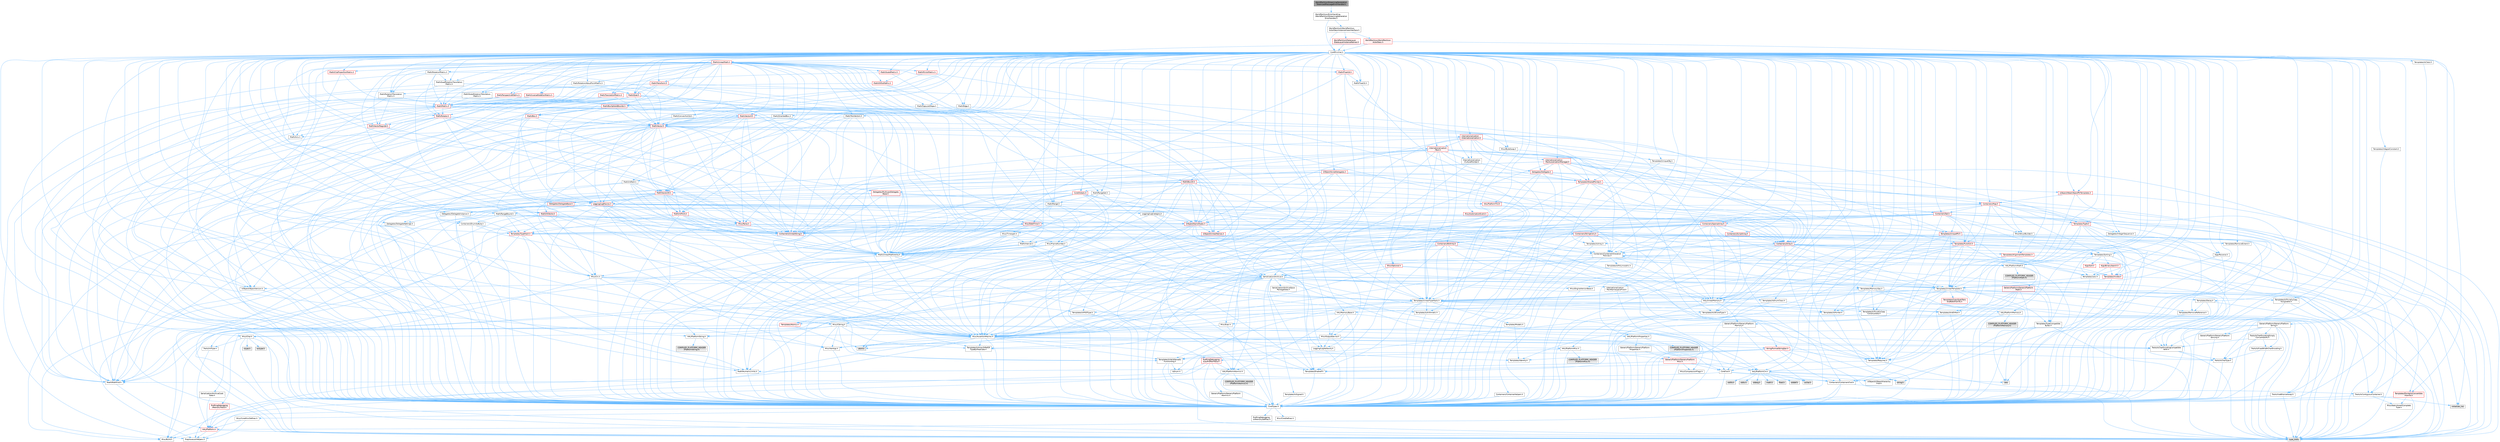 digraph "WorldPartitionStreamingGenerationTokenizedMessageErrorHandler.h"
{
 // INTERACTIVE_SVG=YES
 // LATEX_PDF_SIZE
  bgcolor="transparent";
  edge [fontname=Helvetica,fontsize=10,labelfontname=Helvetica,labelfontsize=10];
  node [fontname=Helvetica,fontsize=10,shape=box,height=0.2,width=0.4];
  Node1 [id="Node000001",label="WorldPartitionStreamingGeneration\lTokenizedMessageErrorHandler.h",height=0.2,width=0.4,color="gray40", fillcolor="grey60", style="filled", fontcolor="black",tooltip=" "];
  Node1 -> Node2 [id="edge1_Node000001_Node000002",color="steelblue1",style="solid",tooltip=" "];
  Node2 [id="Node000002",label="WorldPartition/ErrorHandling\l/WorldPartitionStreamingGeneration\lErrorHandler.h",height=0.2,width=0.4,color="grey40", fillcolor="white", style="filled",URL="$d2/d52/WorldPartitionStreamingGenerationErrorHandler_8h.html",tooltip=" "];
  Node2 -> Node3 [id="edge2_Node000002_Node000003",color="steelblue1",style="solid",tooltip=" "];
  Node3 [id="Node000003",label="CoreMinimal.h",height=0.2,width=0.4,color="grey40", fillcolor="white", style="filled",URL="$d7/d67/CoreMinimal_8h.html",tooltip=" "];
  Node3 -> Node4 [id="edge3_Node000003_Node000004",color="steelblue1",style="solid",tooltip=" "];
  Node4 [id="Node000004",label="CoreTypes.h",height=0.2,width=0.4,color="grey40", fillcolor="white", style="filled",URL="$dc/dec/CoreTypes_8h.html",tooltip=" "];
  Node4 -> Node5 [id="edge4_Node000004_Node000005",color="steelblue1",style="solid",tooltip=" "];
  Node5 [id="Node000005",label="HAL/Platform.h",height=0.2,width=0.4,color="red", fillcolor="#FFF0F0", style="filled",URL="$d9/dd0/Platform_8h.html",tooltip=" "];
  Node5 -> Node6 [id="edge5_Node000005_Node000006",color="steelblue1",style="solid",tooltip=" "];
  Node6 [id="Node000006",label="Misc/Build.h",height=0.2,width=0.4,color="grey40", fillcolor="white", style="filled",URL="$d3/dbb/Build_8h.html",tooltip=" "];
  Node5 -> Node8 [id="edge6_Node000005_Node000008",color="steelblue1",style="solid",tooltip=" "];
  Node8 [id="Node000008",label="type_traits",height=0.2,width=0.4,color="grey60", fillcolor="#E0E0E0", style="filled",tooltip=" "];
  Node5 -> Node9 [id="edge7_Node000005_Node000009",color="steelblue1",style="solid",tooltip=" "];
  Node9 [id="Node000009",label="PreprocessorHelpers.h",height=0.2,width=0.4,color="grey40", fillcolor="white", style="filled",URL="$db/ddb/PreprocessorHelpers_8h.html",tooltip=" "];
  Node4 -> Node15 [id="edge8_Node000004_Node000015",color="steelblue1",style="solid",tooltip=" "];
  Node15 [id="Node000015",label="ProfilingDebugging\l/UMemoryDefines.h",height=0.2,width=0.4,color="grey40", fillcolor="white", style="filled",URL="$d2/da2/UMemoryDefines_8h.html",tooltip=" "];
  Node4 -> Node16 [id="edge9_Node000004_Node000016",color="steelblue1",style="solid",tooltip=" "];
  Node16 [id="Node000016",label="Misc/CoreMiscDefines.h",height=0.2,width=0.4,color="grey40", fillcolor="white", style="filled",URL="$da/d38/CoreMiscDefines_8h.html",tooltip=" "];
  Node16 -> Node5 [id="edge10_Node000016_Node000005",color="steelblue1",style="solid",tooltip=" "];
  Node16 -> Node9 [id="edge11_Node000016_Node000009",color="steelblue1",style="solid",tooltip=" "];
  Node4 -> Node17 [id="edge12_Node000004_Node000017",color="steelblue1",style="solid",tooltip=" "];
  Node17 [id="Node000017",label="Misc/CoreDefines.h",height=0.2,width=0.4,color="grey40", fillcolor="white", style="filled",URL="$d3/dd2/CoreDefines_8h.html",tooltip=" "];
  Node3 -> Node18 [id="edge13_Node000003_Node000018",color="steelblue1",style="solid",tooltip=" "];
  Node18 [id="Node000018",label="CoreFwd.h",height=0.2,width=0.4,color="grey40", fillcolor="white", style="filled",URL="$d1/d1e/CoreFwd_8h.html",tooltip=" "];
  Node18 -> Node4 [id="edge14_Node000018_Node000004",color="steelblue1",style="solid",tooltip=" "];
  Node18 -> Node19 [id="edge15_Node000018_Node000019",color="steelblue1",style="solid",tooltip=" "];
  Node19 [id="Node000019",label="Containers/ContainersFwd.h",height=0.2,width=0.4,color="grey40", fillcolor="white", style="filled",URL="$d4/d0a/ContainersFwd_8h.html",tooltip=" "];
  Node19 -> Node5 [id="edge16_Node000019_Node000005",color="steelblue1",style="solid",tooltip=" "];
  Node19 -> Node4 [id="edge17_Node000019_Node000004",color="steelblue1",style="solid",tooltip=" "];
  Node19 -> Node20 [id="edge18_Node000019_Node000020",color="steelblue1",style="solid",tooltip=" "];
  Node20 [id="Node000020",label="Traits/IsContiguousContainer.h",height=0.2,width=0.4,color="grey40", fillcolor="white", style="filled",URL="$d5/d3c/IsContiguousContainer_8h.html",tooltip=" "];
  Node20 -> Node4 [id="edge19_Node000020_Node000004",color="steelblue1",style="solid",tooltip=" "];
  Node20 -> Node21 [id="edge20_Node000020_Node000021",color="steelblue1",style="solid",tooltip=" "];
  Node21 [id="Node000021",label="Misc/StaticAssertComplete\lType.h",height=0.2,width=0.4,color="grey40", fillcolor="white", style="filled",URL="$d5/d4e/StaticAssertCompleteType_8h.html",tooltip=" "];
  Node20 -> Node22 [id="edge21_Node000020_Node000022",color="steelblue1",style="solid",tooltip=" "];
  Node22 [id="Node000022",label="initializer_list",height=0.2,width=0.4,color="grey60", fillcolor="#E0E0E0", style="filled",tooltip=" "];
  Node18 -> Node23 [id="edge22_Node000018_Node000023",color="steelblue1",style="solid",tooltip=" "];
  Node23 [id="Node000023",label="Math/MathFwd.h",height=0.2,width=0.4,color="grey40", fillcolor="white", style="filled",URL="$d2/d10/MathFwd_8h.html",tooltip=" "];
  Node23 -> Node5 [id="edge23_Node000023_Node000005",color="steelblue1",style="solid",tooltip=" "];
  Node18 -> Node24 [id="edge24_Node000018_Node000024",color="steelblue1",style="solid",tooltip=" "];
  Node24 [id="Node000024",label="UObject/UObjectHierarchy\lFwd.h",height=0.2,width=0.4,color="grey40", fillcolor="white", style="filled",URL="$d3/d13/UObjectHierarchyFwd_8h.html",tooltip=" "];
  Node3 -> Node24 [id="edge25_Node000003_Node000024",color="steelblue1",style="solid",tooltip=" "];
  Node3 -> Node19 [id="edge26_Node000003_Node000019",color="steelblue1",style="solid",tooltip=" "];
  Node3 -> Node25 [id="edge27_Node000003_Node000025",color="steelblue1",style="solid",tooltip=" "];
  Node25 [id="Node000025",label="Misc/VarArgs.h",height=0.2,width=0.4,color="grey40", fillcolor="white", style="filled",URL="$d5/d6f/VarArgs_8h.html",tooltip=" "];
  Node25 -> Node4 [id="edge28_Node000025_Node000004",color="steelblue1",style="solid",tooltip=" "];
  Node3 -> Node26 [id="edge29_Node000003_Node000026",color="steelblue1",style="solid",tooltip=" "];
  Node26 [id="Node000026",label="Logging/LogVerbosity.h",height=0.2,width=0.4,color="grey40", fillcolor="white", style="filled",URL="$d2/d8f/LogVerbosity_8h.html",tooltip=" "];
  Node26 -> Node4 [id="edge30_Node000026_Node000004",color="steelblue1",style="solid",tooltip=" "];
  Node3 -> Node27 [id="edge31_Node000003_Node000027",color="steelblue1",style="solid",tooltip=" "];
  Node27 [id="Node000027",label="Misc/OutputDevice.h",height=0.2,width=0.4,color="grey40", fillcolor="white", style="filled",URL="$d7/d32/OutputDevice_8h.html",tooltip=" "];
  Node27 -> Node18 [id="edge32_Node000027_Node000018",color="steelblue1",style="solid",tooltip=" "];
  Node27 -> Node4 [id="edge33_Node000027_Node000004",color="steelblue1",style="solid",tooltip=" "];
  Node27 -> Node26 [id="edge34_Node000027_Node000026",color="steelblue1",style="solid",tooltip=" "];
  Node27 -> Node25 [id="edge35_Node000027_Node000025",color="steelblue1",style="solid",tooltip=" "];
  Node27 -> Node28 [id="edge36_Node000027_Node000028",color="steelblue1",style="solid",tooltip=" "];
  Node28 [id="Node000028",label="Templates/IsArrayOrRefOf\lTypeByPredicate.h",height=0.2,width=0.4,color="grey40", fillcolor="white", style="filled",URL="$d6/da1/IsArrayOrRefOfTypeByPredicate_8h.html",tooltip=" "];
  Node28 -> Node4 [id="edge37_Node000028_Node000004",color="steelblue1",style="solid",tooltip=" "];
  Node27 -> Node29 [id="edge38_Node000027_Node000029",color="steelblue1",style="solid",tooltip=" "];
  Node29 [id="Node000029",label="Templates/IsValidVariadic\lFunctionArg.h",height=0.2,width=0.4,color="grey40", fillcolor="white", style="filled",URL="$d0/dc8/IsValidVariadicFunctionArg_8h.html",tooltip=" "];
  Node29 -> Node4 [id="edge39_Node000029_Node000004",color="steelblue1",style="solid",tooltip=" "];
  Node29 -> Node30 [id="edge40_Node000029_Node000030",color="steelblue1",style="solid",tooltip=" "];
  Node30 [id="Node000030",label="IsEnum.h",height=0.2,width=0.4,color="grey40", fillcolor="white", style="filled",URL="$d4/de5/IsEnum_8h.html",tooltip=" "];
  Node29 -> Node8 [id="edge41_Node000029_Node000008",color="steelblue1",style="solid",tooltip=" "];
  Node27 -> Node31 [id="edge42_Node000027_Node000031",color="steelblue1",style="solid",tooltip=" "];
  Node31 [id="Node000031",label="Traits/IsCharEncodingCompatible\lWith.h",height=0.2,width=0.4,color="grey40", fillcolor="white", style="filled",URL="$df/dd1/IsCharEncodingCompatibleWith_8h.html",tooltip=" "];
  Node31 -> Node8 [id="edge43_Node000031_Node000008",color="steelblue1",style="solid",tooltip=" "];
  Node31 -> Node32 [id="edge44_Node000031_Node000032",color="steelblue1",style="solid",tooltip=" "];
  Node32 [id="Node000032",label="Traits/IsCharType.h",height=0.2,width=0.4,color="grey40", fillcolor="white", style="filled",URL="$db/d51/IsCharType_8h.html",tooltip=" "];
  Node32 -> Node4 [id="edge45_Node000032_Node000004",color="steelblue1",style="solid",tooltip=" "];
  Node3 -> Node33 [id="edge46_Node000003_Node000033",color="steelblue1",style="solid",tooltip=" "];
  Node33 [id="Node000033",label="HAL/PlatformCrt.h",height=0.2,width=0.4,color="grey40", fillcolor="white", style="filled",URL="$d8/d75/PlatformCrt_8h.html",tooltip=" "];
  Node33 -> Node34 [id="edge47_Node000033_Node000034",color="steelblue1",style="solid",tooltip=" "];
  Node34 [id="Node000034",label="new",height=0.2,width=0.4,color="grey60", fillcolor="#E0E0E0", style="filled",tooltip=" "];
  Node33 -> Node35 [id="edge48_Node000033_Node000035",color="steelblue1",style="solid",tooltip=" "];
  Node35 [id="Node000035",label="wchar.h",height=0.2,width=0.4,color="grey60", fillcolor="#E0E0E0", style="filled",tooltip=" "];
  Node33 -> Node36 [id="edge49_Node000033_Node000036",color="steelblue1",style="solid",tooltip=" "];
  Node36 [id="Node000036",label="stddef.h",height=0.2,width=0.4,color="grey60", fillcolor="#E0E0E0", style="filled",tooltip=" "];
  Node33 -> Node37 [id="edge50_Node000033_Node000037",color="steelblue1",style="solid",tooltip=" "];
  Node37 [id="Node000037",label="stdlib.h",height=0.2,width=0.4,color="grey60", fillcolor="#E0E0E0", style="filled",tooltip=" "];
  Node33 -> Node38 [id="edge51_Node000033_Node000038",color="steelblue1",style="solid",tooltip=" "];
  Node38 [id="Node000038",label="stdio.h",height=0.2,width=0.4,color="grey60", fillcolor="#E0E0E0", style="filled",tooltip=" "];
  Node33 -> Node39 [id="edge52_Node000033_Node000039",color="steelblue1",style="solid",tooltip=" "];
  Node39 [id="Node000039",label="stdarg.h",height=0.2,width=0.4,color="grey60", fillcolor="#E0E0E0", style="filled",tooltip=" "];
  Node33 -> Node40 [id="edge53_Node000033_Node000040",color="steelblue1",style="solid",tooltip=" "];
  Node40 [id="Node000040",label="math.h",height=0.2,width=0.4,color="grey60", fillcolor="#E0E0E0", style="filled",tooltip=" "];
  Node33 -> Node41 [id="edge54_Node000033_Node000041",color="steelblue1",style="solid",tooltip=" "];
  Node41 [id="Node000041",label="float.h",height=0.2,width=0.4,color="grey60", fillcolor="#E0E0E0", style="filled",tooltip=" "];
  Node33 -> Node42 [id="edge55_Node000033_Node000042",color="steelblue1",style="solid",tooltip=" "];
  Node42 [id="Node000042",label="string.h",height=0.2,width=0.4,color="grey60", fillcolor="#E0E0E0", style="filled",tooltip=" "];
  Node3 -> Node43 [id="edge56_Node000003_Node000043",color="steelblue1",style="solid",tooltip=" "];
  Node43 [id="Node000043",label="HAL/PlatformMisc.h",height=0.2,width=0.4,color="grey40", fillcolor="white", style="filled",URL="$d0/df5/PlatformMisc_8h.html",tooltip=" "];
  Node43 -> Node4 [id="edge57_Node000043_Node000004",color="steelblue1",style="solid",tooltip=" "];
  Node43 -> Node44 [id="edge58_Node000043_Node000044",color="steelblue1",style="solid",tooltip=" "];
  Node44 [id="Node000044",label="GenericPlatform/GenericPlatform\lMisc.h",height=0.2,width=0.4,color="red", fillcolor="#FFF0F0", style="filled",URL="$db/d9a/GenericPlatformMisc_8h.html",tooltip=" "];
  Node44 -> Node18 [id="edge59_Node000044_Node000018",color="steelblue1",style="solid",tooltip=" "];
  Node44 -> Node4 [id="edge60_Node000044_Node000004",color="steelblue1",style="solid",tooltip=" "];
  Node44 -> Node33 [id="edge61_Node000044_Node000033",color="steelblue1",style="solid",tooltip=" "];
  Node44 -> Node48 [id="edge62_Node000044_Node000048",color="steelblue1",style="solid",tooltip=" "];
  Node48 [id="Node000048",label="Math/NumericLimits.h",height=0.2,width=0.4,color="grey40", fillcolor="white", style="filled",URL="$df/d1b/NumericLimits_8h.html",tooltip=" "];
  Node48 -> Node4 [id="edge63_Node000048_Node000004",color="steelblue1",style="solid",tooltip=" "];
  Node44 -> Node49 [id="edge64_Node000044_Node000049",color="steelblue1",style="solid",tooltip=" "];
  Node49 [id="Node000049",label="Misc/CompressionFlags.h",height=0.2,width=0.4,color="grey40", fillcolor="white", style="filled",URL="$d9/d76/CompressionFlags_8h.html",tooltip=" "];
  Node43 -> Node53 [id="edge65_Node000043_Node000053",color="steelblue1",style="solid",tooltip=" "];
  Node53 [id="Node000053",label="COMPILED_PLATFORM_HEADER\l(PlatformMisc.h)",height=0.2,width=0.4,color="grey60", fillcolor="#E0E0E0", style="filled",tooltip=" "];
  Node43 -> Node54 [id="edge66_Node000043_Node000054",color="steelblue1",style="solid",tooltip=" "];
  Node54 [id="Node000054",label="ProfilingDebugging\l/CpuProfilerTrace.h",height=0.2,width=0.4,color="red", fillcolor="#FFF0F0", style="filled",URL="$da/dcb/CpuProfilerTrace_8h.html",tooltip=" "];
  Node54 -> Node4 [id="edge67_Node000054_Node000004",color="steelblue1",style="solid",tooltip=" "];
  Node54 -> Node19 [id="edge68_Node000054_Node000019",color="steelblue1",style="solid",tooltip=" "];
  Node54 -> Node55 [id="edge69_Node000054_Node000055",color="steelblue1",style="solid",tooltip=" "];
  Node55 [id="Node000055",label="HAL/PlatformAtomics.h",height=0.2,width=0.4,color="grey40", fillcolor="white", style="filled",URL="$d3/d36/PlatformAtomics_8h.html",tooltip=" "];
  Node55 -> Node4 [id="edge70_Node000055_Node000004",color="steelblue1",style="solid",tooltip=" "];
  Node55 -> Node56 [id="edge71_Node000055_Node000056",color="steelblue1",style="solid",tooltip=" "];
  Node56 [id="Node000056",label="GenericPlatform/GenericPlatform\lAtomics.h",height=0.2,width=0.4,color="grey40", fillcolor="white", style="filled",URL="$da/d72/GenericPlatformAtomics_8h.html",tooltip=" "];
  Node56 -> Node4 [id="edge72_Node000056_Node000004",color="steelblue1",style="solid",tooltip=" "];
  Node55 -> Node57 [id="edge73_Node000055_Node000057",color="steelblue1",style="solid",tooltip=" "];
  Node57 [id="Node000057",label="COMPILED_PLATFORM_HEADER\l(PlatformAtomics.h)",height=0.2,width=0.4,color="grey60", fillcolor="#E0E0E0", style="filled",tooltip=" "];
  Node54 -> Node9 [id="edge74_Node000054_Node000009",color="steelblue1",style="solid",tooltip=" "];
  Node54 -> Node6 [id="edge75_Node000054_Node000006",color="steelblue1",style="solid",tooltip=" "];
  Node3 -> Node62 [id="edge76_Node000003_Node000062",color="steelblue1",style="solid",tooltip=" "];
  Node62 [id="Node000062",label="Misc/AssertionMacros.h",height=0.2,width=0.4,color="grey40", fillcolor="white", style="filled",URL="$d0/dfa/AssertionMacros_8h.html",tooltip=" "];
  Node62 -> Node4 [id="edge77_Node000062_Node000004",color="steelblue1",style="solid",tooltip=" "];
  Node62 -> Node5 [id="edge78_Node000062_Node000005",color="steelblue1",style="solid",tooltip=" "];
  Node62 -> Node43 [id="edge79_Node000062_Node000043",color="steelblue1",style="solid",tooltip=" "];
  Node62 -> Node9 [id="edge80_Node000062_Node000009",color="steelblue1",style="solid",tooltip=" "];
  Node62 -> Node63 [id="edge81_Node000062_Node000063",color="steelblue1",style="solid",tooltip=" "];
  Node63 [id="Node000063",label="Templates/EnableIf.h",height=0.2,width=0.4,color="grey40", fillcolor="white", style="filled",URL="$d7/d60/EnableIf_8h.html",tooltip=" "];
  Node63 -> Node4 [id="edge82_Node000063_Node000004",color="steelblue1",style="solid",tooltip=" "];
  Node62 -> Node28 [id="edge83_Node000062_Node000028",color="steelblue1",style="solid",tooltip=" "];
  Node62 -> Node29 [id="edge84_Node000062_Node000029",color="steelblue1",style="solid",tooltip=" "];
  Node62 -> Node31 [id="edge85_Node000062_Node000031",color="steelblue1",style="solid",tooltip=" "];
  Node62 -> Node25 [id="edge86_Node000062_Node000025",color="steelblue1",style="solid",tooltip=" "];
  Node62 -> Node64 [id="edge87_Node000062_Node000064",color="steelblue1",style="solid",tooltip=" "];
  Node64 [id="Node000064",label="String/FormatStringSan.h",height=0.2,width=0.4,color="red", fillcolor="#FFF0F0", style="filled",URL="$d3/d8b/FormatStringSan_8h.html",tooltip=" "];
  Node64 -> Node8 [id="edge88_Node000064_Node000008",color="steelblue1",style="solid",tooltip=" "];
  Node64 -> Node4 [id="edge89_Node000064_Node000004",color="steelblue1",style="solid",tooltip=" "];
  Node64 -> Node65 [id="edge90_Node000064_Node000065",color="steelblue1",style="solid",tooltip=" "];
  Node65 [id="Node000065",label="Templates/Requires.h",height=0.2,width=0.4,color="grey40", fillcolor="white", style="filled",URL="$dc/d96/Requires_8h.html",tooltip=" "];
  Node65 -> Node63 [id="edge91_Node000065_Node000063",color="steelblue1",style="solid",tooltip=" "];
  Node65 -> Node8 [id="edge92_Node000065_Node000008",color="steelblue1",style="solid",tooltip=" "];
  Node64 -> Node66 [id="edge93_Node000064_Node000066",color="steelblue1",style="solid",tooltip=" "];
  Node66 [id="Node000066",label="Templates/Identity.h",height=0.2,width=0.4,color="grey40", fillcolor="white", style="filled",URL="$d0/dd5/Identity_8h.html",tooltip=" "];
  Node64 -> Node29 [id="edge94_Node000064_Node000029",color="steelblue1",style="solid",tooltip=" "];
  Node64 -> Node32 [id="edge95_Node000064_Node000032",color="steelblue1",style="solid",tooltip=" "];
  Node64 -> Node19 [id="edge96_Node000064_Node000019",color="steelblue1",style="solid",tooltip=" "];
  Node62 -> Node70 [id="edge97_Node000062_Node000070",color="steelblue1",style="solid",tooltip=" "];
  Node70 [id="Node000070",label="atomic",height=0.2,width=0.4,color="grey60", fillcolor="#E0E0E0", style="filled",tooltip=" "];
  Node3 -> Node71 [id="edge98_Node000003_Node000071",color="steelblue1",style="solid",tooltip=" "];
  Node71 [id="Node000071",label="Templates/IsPointer.h",height=0.2,width=0.4,color="grey40", fillcolor="white", style="filled",URL="$d7/d05/IsPointer_8h.html",tooltip=" "];
  Node71 -> Node4 [id="edge99_Node000071_Node000004",color="steelblue1",style="solid",tooltip=" "];
  Node3 -> Node72 [id="edge100_Node000003_Node000072",color="steelblue1",style="solid",tooltip=" "];
  Node72 [id="Node000072",label="HAL/PlatformMemory.h",height=0.2,width=0.4,color="grey40", fillcolor="white", style="filled",URL="$de/d68/PlatformMemory_8h.html",tooltip=" "];
  Node72 -> Node4 [id="edge101_Node000072_Node000004",color="steelblue1",style="solid",tooltip=" "];
  Node72 -> Node73 [id="edge102_Node000072_Node000073",color="steelblue1",style="solid",tooltip=" "];
  Node73 [id="Node000073",label="GenericPlatform/GenericPlatform\lMemory.h",height=0.2,width=0.4,color="grey40", fillcolor="white", style="filled",URL="$dd/d22/GenericPlatformMemory_8h.html",tooltip=" "];
  Node73 -> Node18 [id="edge103_Node000073_Node000018",color="steelblue1",style="solid",tooltip=" "];
  Node73 -> Node4 [id="edge104_Node000073_Node000004",color="steelblue1",style="solid",tooltip=" "];
  Node73 -> Node74 [id="edge105_Node000073_Node000074",color="steelblue1",style="solid",tooltip=" "];
  Node74 [id="Node000074",label="HAL/PlatformString.h",height=0.2,width=0.4,color="grey40", fillcolor="white", style="filled",URL="$db/db5/PlatformString_8h.html",tooltip=" "];
  Node74 -> Node4 [id="edge106_Node000074_Node000004",color="steelblue1",style="solid",tooltip=" "];
  Node74 -> Node75 [id="edge107_Node000074_Node000075",color="steelblue1",style="solid",tooltip=" "];
  Node75 [id="Node000075",label="COMPILED_PLATFORM_HEADER\l(PlatformString.h)",height=0.2,width=0.4,color="grey60", fillcolor="#E0E0E0", style="filled",tooltip=" "];
  Node73 -> Node42 [id="edge108_Node000073_Node000042",color="steelblue1",style="solid",tooltip=" "];
  Node73 -> Node35 [id="edge109_Node000073_Node000035",color="steelblue1",style="solid",tooltip=" "];
  Node72 -> Node76 [id="edge110_Node000072_Node000076",color="steelblue1",style="solid",tooltip=" "];
  Node76 [id="Node000076",label="COMPILED_PLATFORM_HEADER\l(PlatformMemory.h)",height=0.2,width=0.4,color="grey60", fillcolor="#E0E0E0", style="filled",tooltip=" "];
  Node3 -> Node55 [id="edge111_Node000003_Node000055",color="steelblue1",style="solid",tooltip=" "];
  Node3 -> Node77 [id="edge112_Node000003_Node000077",color="steelblue1",style="solid",tooltip=" "];
  Node77 [id="Node000077",label="Misc/Exec.h",height=0.2,width=0.4,color="grey40", fillcolor="white", style="filled",URL="$de/ddb/Exec_8h.html",tooltip=" "];
  Node77 -> Node4 [id="edge113_Node000077_Node000004",color="steelblue1",style="solid",tooltip=" "];
  Node77 -> Node62 [id="edge114_Node000077_Node000062",color="steelblue1",style="solid",tooltip=" "];
  Node3 -> Node78 [id="edge115_Node000003_Node000078",color="steelblue1",style="solid",tooltip=" "];
  Node78 [id="Node000078",label="HAL/MemoryBase.h",height=0.2,width=0.4,color="grey40", fillcolor="white", style="filled",URL="$d6/d9f/MemoryBase_8h.html",tooltip=" "];
  Node78 -> Node4 [id="edge116_Node000078_Node000004",color="steelblue1",style="solid",tooltip=" "];
  Node78 -> Node55 [id="edge117_Node000078_Node000055",color="steelblue1",style="solid",tooltip=" "];
  Node78 -> Node33 [id="edge118_Node000078_Node000033",color="steelblue1",style="solid",tooltip=" "];
  Node78 -> Node77 [id="edge119_Node000078_Node000077",color="steelblue1",style="solid",tooltip=" "];
  Node78 -> Node27 [id="edge120_Node000078_Node000027",color="steelblue1",style="solid",tooltip=" "];
  Node78 -> Node79 [id="edge121_Node000078_Node000079",color="steelblue1",style="solid",tooltip=" "];
  Node79 [id="Node000079",label="Templates/Atomic.h",height=0.2,width=0.4,color="red", fillcolor="#FFF0F0", style="filled",URL="$d3/d91/Atomic_8h.html",tooltip=" "];
  Node79 -> Node87 [id="edge122_Node000079_Node000087",color="steelblue1",style="solid",tooltip=" "];
  Node87 [id="Node000087",label="Traits/IntType.h",height=0.2,width=0.4,color="grey40", fillcolor="white", style="filled",URL="$d7/deb/IntType_8h.html",tooltip=" "];
  Node87 -> Node5 [id="edge123_Node000087_Node000005",color="steelblue1",style="solid",tooltip=" "];
  Node79 -> Node70 [id="edge124_Node000079_Node000070",color="steelblue1",style="solid",tooltip=" "];
  Node3 -> Node88 [id="edge125_Node000003_Node000088",color="steelblue1",style="solid",tooltip=" "];
  Node88 [id="Node000088",label="HAL/UnrealMemory.h",height=0.2,width=0.4,color="grey40", fillcolor="white", style="filled",URL="$d9/d96/UnrealMemory_8h.html",tooltip=" "];
  Node88 -> Node4 [id="edge126_Node000088_Node000004",color="steelblue1",style="solid",tooltip=" "];
  Node88 -> Node73 [id="edge127_Node000088_Node000073",color="steelblue1",style="solid",tooltip=" "];
  Node88 -> Node78 [id="edge128_Node000088_Node000078",color="steelblue1",style="solid",tooltip=" "];
  Node88 -> Node72 [id="edge129_Node000088_Node000072",color="steelblue1",style="solid",tooltip=" "];
  Node88 -> Node89 [id="edge130_Node000088_Node000089",color="steelblue1",style="solid",tooltip=" "];
  Node89 [id="Node000089",label="ProfilingDebugging\l/MemoryTrace.h",height=0.2,width=0.4,color="red", fillcolor="#FFF0F0", style="filled",URL="$da/dd7/MemoryTrace_8h.html",tooltip=" "];
  Node89 -> Node5 [id="edge131_Node000089_Node000005",color="steelblue1",style="solid",tooltip=" "];
  Node88 -> Node71 [id="edge132_Node000088_Node000071",color="steelblue1",style="solid",tooltip=" "];
  Node3 -> Node90 [id="edge133_Node000003_Node000090",color="steelblue1",style="solid",tooltip=" "];
  Node90 [id="Node000090",label="Templates/IsArithmetic.h",height=0.2,width=0.4,color="grey40", fillcolor="white", style="filled",URL="$d2/d5d/IsArithmetic_8h.html",tooltip=" "];
  Node90 -> Node4 [id="edge134_Node000090_Node000004",color="steelblue1",style="solid",tooltip=" "];
  Node3 -> Node84 [id="edge135_Node000003_Node000084",color="steelblue1",style="solid",tooltip=" "];
  Node84 [id="Node000084",label="Templates/AndOrNot.h",height=0.2,width=0.4,color="grey40", fillcolor="white", style="filled",URL="$db/d0a/AndOrNot_8h.html",tooltip=" "];
  Node84 -> Node4 [id="edge136_Node000084_Node000004",color="steelblue1",style="solid",tooltip=" "];
  Node3 -> Node91 [id="edge137_Node000003_Node000091",color="steelblue1",style="solid",tooltip=" "];
  Node91 [id="Node000091",label="Templates/IsPODType.h",height=0.2,width=0.4,color="grey40", fillcolor="white", style="filled",URL="$d7/db1/IsPODType_8h.html",tooltip=" "];
  Node91 -> Node4 [id="edge138_Node000091_Node000004",color="steelblue1",style="solid",tooltip=" "];
  Node3 -> Node92 [id="edge139_Node000003_Node000092",color="steelblue1",style="solid",tooltip=" "];
  Node92 [id="Node000092",label="Templates/IsUECoreType.h",height=0.2,width=0.4,color="grey40", fillcolor="white", style="filled",URL="$d1/db8/IsUECoreType_8h.html",tooltip=" "];
  Node92 -> Node4 [id="edge140_Node000092_Node000004",color="steelblue1",style="solid",tooltip=" "];
  Node92 -> Node8 [id="edge141_Node000092_Node000008",color="steelblue1",style="solid",tooltip=" "];
  Node3 -> Node85 [id="edge142_Node000003_Node000085",color="steelblue1",style="solid",tooltip=" "];
  Node85 [id="Node000085",label="Templates/IsTriviallyCopy\lConstructible.h",height=0.2,width=0.4,color="grey40", fillcolor="white", style="filled",URL="$d3/d78/IsTriviallyCopyConstructible_8h.html",tooltip=" "];
  Node85 -> Node4 [id="edge143_Node000085_Node000004",color="steelblue1",style="solid",tooltip=" "];
  Node85 -> Node8 [id="edge144_Node000085_Node000008",color="steelblue1",style="solid",tooltip=" "];
  Node3 -> Node93 [id="edge145_Node000003_Node000093",color="steelblue1",style="solid",tooltip=" "];
  Node93 [id="Node000093",label="Templates/UnrealTypeTraits.h",height=0.2,width=0.4,color="grey40", fillcolor="white", style="filled",URL="$d2/d2d/UnrealTypeTraits_8h.html",tooltip=" "];
  Node93 -> Node4 [id="edge146_Node000093_Node000004",color="steelblue1",style="solid",tooltip=" "];
  Node93 -> Node71 [id="edge147_Node000093_Node000071",color="steelblue1",style="solid",tooltip=" "];
  Node93 -> Node62 [id="edge148_Node000093_Node000062",color="steelblue1",style="solid",tooltip=" "];
  Node93 -> Node84 [id="edge149_Node000093_Node000084",color="steelblue1",style="solid",tooltip=" "];
  Node93 -> Node63 [id="edge150_Node000093_Node000063",color="steelblue1",style="solid",tooltip=" "];
  Node93 -> Node90 [id="edge151_Node000093_Node000090",color="steelblue1",style="solid",tooltip=" "];
  Node93 -> Node30 [id="edge152_Node000093_Node000030",color="steelblue1",style="solid",tooltip=" "];
  Node93 -> Node94 [id="edge153_Node000093_Node000094",color="steelblue1",style="solid",tooltip=" "];
  Node94 [id="Node000094",label="Templates/Models.h",height=0.2,width=0.4,color="grey40", fillcolor="white", style="filled",URL="$d3/d0c/Models_8h.html",tooltip=" "];
  Node94 -> Node66 [id="edge154_Node000094_Node000066",color="steelblue1",style="solid",tooltip=" "];
  Node93 -> Node91 [id="edge155_Node000093_Node000091",color="steelblue1",style="solid",tooltip=" "];
  Node93 -> Node92 [id="edge156_Node000093_Node000092",color="steelblue1",style="solid",tooltip=" "];
  Node93 -> Node85 [id="edge157_Node000093_Node000085",color="steelblue1",style="solid",tooltip=" "];
  Node3 -> Node63 [id="edge158_Node000003_Node000063",color="steelblue1",style="solid",tooltip=" "];
  Node3 -> Node95 [id="edge159_Node000003_Node000095",color="steelblue1",style="solid",tooltip=" "];
  Node95 [id="Node000095",label="Templates/RemoveReference.h",height=0.2,width=0.4,color="grey40", fillcolor="white", style="filled",URL="$da/dbe/RemoveReference_8h.html",tooltip=" "];
  Node95 -> Node4 [id="edge160_Node000095_Node000004",color="steelblue1",style="solid",tooltip=" "];
  Node3 -> Node96 [id="edge161_Node000003_Node000096",color="steelblue1",style="solid",tooltip=" "];
  Node96 [id="Node000096",label="Templates/IntegralConstant.h",height=0.2,width=0.4,color="grey40", fillcolor="white", style="filled",URL="$db/d1b/IntegralConstant_8h.html",tooltip=" "];
  Node96 -> Node4 [id="edge162_Node000096_Node000004",color="steelblue1",style="solid",tooltip=" "];
  Node3 -> Node97 [id="edge163_Node000003_Node000097",color="steelblue1",style="solid",tooltip=" "];
  Node97 [id="Node000097",label="Templates/IsClass.h",height=0.2,width=0.4,color="grey40", fillcolor="white", style="filled",URL="$db/dcb/IsClass_8h.html",tooltip=" "];
  Node97 -> Node4 [id="edge164_Node000097_Node000004",color="steelblue1",style="solid",tooltip=" "];
  Node3 -> Node98 [id="edge165_Node000003_Node000098",color="steelblue1",style="solid",tooltip=" "];
  Node98 [id="Node000098",label="Templates/TypeCompatible\lBytes.h",height=0.2,width=0.4,color="grey40", fillcolor="white", style="filled",URL="$df/d0a/TypeCompatibleBytes_8h.html",tooltip=" "];
  Node98 -> Node4 [id="edge166_Node000098_Node000004",color="steelblue1",style="solid",tooltip=" "];
  Node98 -> Node42 [id="edge167_Node000098_Node000042",color="steelblue1",style="solid",tooltip=" "];
  Node98 -> Node34 [id="edge168_Node000098_Node000034",color="steelblue1",style="solid",tooltip=" "];
  Node98 -> Node8 [id="edge169_Node000098_Node000008",color="steelblue1",style="solid",tooltip=" "];
  Node3 -> Node20 [id="edge170_Node000003_Node000020",color="steelblue1",style="solid",tooltip=" "];
  Node3 -> Node99 [id="edge171_Node000003_Node000099",color="steelblue1",style="solid",tooltip=" "];
  Node99 [id="Node000099",label="Templates/UnrealTemplate.h",height=0.2,width=0.4,color="grey40", fillcolor="white", style="filled",URL="$d4/d24/UnrealTemplate_8h.html",tooltip=" "];
  Node99 -> Node4 [id="edge172_Node000099_Node000004",color="steelblue1",style="solid",tooltip=" "];
  Node99 -> Node71 [id="edge173_Node000099_Node000071",color="steelblue1",style="solid",tooltip=" "];
  Node99 -> Node88 [id="edge174_Node000099_Node000088",color="steelblue1",style="solid",tooltip=" "];
  Node99 -> Node100 [id="edge175_Node000099_Node000100",color="steelblue1",style="solid",tooltip=" "];
  Node100 [id="Node000100",label="Templates/CopyQualifiers\lAndRefsFromTo.h",height=0.2,width=0.4,color="red", fillcolor="#FFF0F0", style="filled",URL="$d3/db3/CopyQualifiersAndRefsFromTo_8h.html",tooltip=" "];
  Node99 -> Node93 [id="edge176_Node000099_Node000093",color="steelblue1",style="solid",tooltip=" "];
  Node99 -> Node95 [id="edge177_Node000099_Node000095",color="steelblue1",style="solid",tooltip=" "];
  Node99 -> Node65 [id="edge178_Node000099_Node000065",color="steelblue1",style="solid",tooltip=" "];
  Node99 -> Node98 [id="edge179_Node000099_Node000098",color="steelblue1",style="solid",tooltip=" "];
  Node99 -> Node66 [id="edge180_Node000099_Node000066",color="steelblue1",style="solid",tooltip=" "];
  Node99 -> Node20 [id="edge181_Node000099_Node000020",color="steelblue1",style="solid",tooltip=" "];
  Node99 -> Node102 [id="edge182_Node000099_Node000102",color="steelblue1",style="solid",tooltip=" "];
  Node102 [id="Node000102",label="Traits/UseBitwiseSwap.h",height=0.2,width=0.4,color="grey40", fillcolor="white", style="filled",URL="$db/df3/UseBitwiseSwap_8h.html",tooltip=" "];
  Node102 -> Node4 [id="edge183_Node000102_Node000004",color="steelblue1",style="solid",tooltip=" "];
  Node102 -> Node8 [id="edge184_Node000102_Node000008",color="steelblue1",style="solid",tooltip=" "];
  Node99 -> Node8 [id="edge185_Node000099_Node000008",color="steelblue1",style="solid",tooltip=" "];
  Node3 -> Node48 [id="edge186_Node000003_Node000048",color="steelblue1",style="solid",tooltip=" "];
  Node3 -> Node103 [id="edge187_Node000003_Node000103",color="steelblue1",style="solid",tooltip=" "];
  Node103 [id="Node000103",label="HAL/PlatformMath.h",height=0.2,width=0.4,color="grey40", fillcolor="white", style="filled",URL="$dc/d53/PlatformMath_8h.html",tooltip=" "];
  Node103 -> Node4 [id="edge188_Node000103_Node000004",color="steelblue1",style="solid",tooltip=" "];
  Node103 -> Node104 [id="edge189_Node000103_Node000104",color="steelblue1",style="solid",tooltip=" "];
  Node104 [id="Node000104",label="GenericPlatform/GenericPlatform\lMath.h",height=0.2,width=0.4,color="red", fillcolor="#FFF0F0", style="filled",URL="$d5/d79/GenericPlatformMath_8h.html",tooltip=" "];
  Node104 -> Node4 [id="edge190_Node000104_Node000004",color="steelblue1",style="solid",tooltip=" "];
  Node104 -> Node19 [id="edge191_Node000104_Node000019",color="steelblue1",style="solid",tooltip=" "];
  Node104 -> Node33 [id="edge192_Node000104_Node000033",color="steelblue1",style="solid",tooltip=" "];
  Node104 -> Node84 [id="edge193_Node000104_Node000084",color="steelblue1",style="solid",tooltip=" "];
  Node104 -> Node105 [id="edge194_Node000104_Node000105",color="steelblue1",style="solid",tooltip=" "];
  Node105 [id="Node000105",label="Templates/Decay.h",height=0.2,width=0.4,color="grey40", fillcolor="white", style="filled",URL="$dd/d0f/Decay_8h.html",tooltip=" "];
  Node105 -> Node4 [id="edge195_Node000105_Node000004",color="steelblue1",style="solid",tooltip=" "];
  Node105 -> Node95 [id="edge196_Node000105_Node000095",color="steelblue1",style="solid",tooltip=" "];
  Node105 -> Node8 [id="edge197_Node000105_Node000008",color="steelblue1",style="solid",tooltip=" "];
  Node104 -> Node93 [id="edge198_Node000104_Node000093",color="steelblue1",style="solid",tooltip=" "];
  Node104 -> Node65 [id="edge199_Node000104_Node000065",color="steelblue1",style="solid",tooltip=" "];
  Node104 -> Node98 [id="edge200_Node000104_Node000098",color="steelblue1",style="solid",tooltip=" "];
  Node104 -> Node8 [id="edge201_Node000104_Node000008",color="steelblue1",style="solid",tooltip=" "];
  Node103 -> Node110 [id="edge202_Node000103_Node000110",color="steelblue1",style="solid",tooltip=" "];
  Node110 [id="Node000110",label="COMPILED_PLATFORM_HEADER\l(PlatformMath.h)",height=0.2,width=0.4,color="grey60", fillcolor="#E0E0E0", style="filled",tooltip=" "];
  Node3 -> Node86 [id="edge203_Node000003_Node000086",color="steelblue1",style="solid",tooltip=" "];
  Node86 [id="Node000086",label="Templates/IsTriviallyCopy\lAssignable.h",height=0.2,width=0.4,color="grey40", fillcolor="white", style="filled",URL="$d2/df2/IsTriviallyCopyAssignable_8h.html",tooltip=" "];
  Node86 -> Node4 [id="edge204_Node000086_Node000004",color="steelblue1",style="solid",tooltip=" "];
  Node86 -> Node8 [id="edge205_Node000086_Node000008",color="steelblue1",style="solid",tooltip=" "];
  Node3 -> Node111 [id="edge206_Node000003_Node000111",color="steelblue1",style="solid",tooltip=" "];
  Node111 [id="Node000111",label="Templates/MemoryOps.h",height=0.2,width=0.4,color="grey40", fillcolor="white", style="filled",URL="$db/dea/MemoryOps_8h.html",tooltip=" "];
  Node111 -> Node4 [id="edge207_Node000111_Node000004",color="steelblue1",style="solid",tooltip=" "];
  Node111 -> Node88 [id="edge208_Node000111_Node000088",color="steelblue1",style="solid",tooltip=" "];
  Node111 -> Node86 [id="edge209_Node000111_Node000086",color="steelblue1",style="solid",tooltip=" "];
  Node111 -> Node85 [id="edge210_Node000111_Node000085",color="steelblue1",style="solid",tooltip=" "];
  Node111 -> Node65 [id="edge211_Node000111_Node000065",color="steelblue1",style="solid",tooltip=" "];
  Node111 -> Node93 [id="edge212_Node000111_Node000093",color="steelblue1",style="solid",tooltip=" "];
  Node111 -> Node102 [id="edge213_Node000111_Node000102",color="steelblue1",style="solid",tooltip=" "];
  Node111 -> Node34 [id="edge214_Node000111_Node000034",color="steelblue1",style="solid",tooltip=" "];
  Node111 -> Node8 [id="edge215_Node000111_Node000008",color="steelblue1",style="solid",tooltip=" "];
  Node3 -> Node112 [id="edge216_Node000003_Node000112",color="steelblue1",style="solid",tooltip=" "];
  Node112 [id="Node000112",label="Containers/ContainerAllocation\lPolicies.h",height=0.2,width=0.4,color="grey40", fillcolor="white", style="filled",URL="$d7/dff/ContainerAllocationPolicies_8h.html",tooltip=" "];
  Node112 -> Node4 [id="edge217_Node000112_Node000004",color="steelblue1",style="solid",tooltip=" "];
  Node112 -> Node113 [id="edge218_Node000112_Node000113",color="steelblue1",style="solid",tooltip=" "];
  Node113 [id="Node000113",label="Containers/ContainerHelpers.h",height=0.2,width=0.4,color="grey40", fillcolor="white", style="filled",URL="$d7/d33/ContainerHelpers_8h.html",tooltip=" "];
  Node113 -> Node4 [id="edge219_Node000113_Node000004",color="steelblue1",style="solid",tooltip=" "];
  Node112 -> Node112 [id="edge220_Node000112_Node000112",color="steelblue1",style="solid",tooltip=" "];
  Node112 -> Node103 [id="edge221_Node000112_Node000103",color="steelblue1",style="solid",tooltip=" "];
  Node112 -> Node88 [id="edge222_Node000112_Node000088",color="steelblue1",style="solid",tooltip=" "];
  Node112 -> Node48 [id="edge223_Node000112_Node000048",color="steelblue1",style="solid",tooltip=" "];
  Node112 -> Node62 [id="edge224_Node000112_Node000062",color="steelblue1",style="solid",tooltip=" "];
  Node112 -> Node114 [id="edge225_Node000112_Node000114",color="steelblue1",style="solid",tooltip=" "];
  Node114 [id="Node000114",label="Templates/IsPolymorphic.h",height=0.2,width=0.4,color="grey40", fillcolor="white", style="filled",URL="$dc/d20/IsPolymorphic_8h.html",tooltip=" "];
  Node112 -> Node111 [id="edge226_Node000112_Node000111",color="steelblue1",style="solid",tooltip=" "];
  Node112 -> Node98 [id="edge227_Node000112_Node000098",color="steelblue1",style="solid",tooltip=" "];
  Node112 -> Node8 [id="edge228_Node000112_Node000008",color="steelblue1",style="solid",tooltip=" "];
  Node3 -> Node115 [id="edge229_Node000003_Node000115",color="steelblue1",style="solid",tooltip=" "];
  Node115 [id="Node000115",label="Templates/IsEnumClass.h",height=0.2,width=0.4,color="grey40", fillcolor="white", style="filled",URL="$d7/d15/IsEnumClass_8h.html",tooltip=" "];
  Node115 -> Node4 [id="edge230_Node000115_Node000004",color="steelblue1",style="solid",tooltip=" "];
  Node115 -> Node84 [id="edge231_Node000115_Node000084",color="steelblue1",style="solid",tooltip=" "];
  Node3 -> Node116 [id="edge232_Node000003_Node000116",color="steelblue1",style="solid",tooltip=" "];
  Node116 [id="Node000116",label="HAL/PlatformProperties.h",height=0.2,width=0.4,color="grey40", fillcolor="white", style="filled",URL="$d9/db0/PlatformProperties_8h.html",tooltip=" "];
  Node116 -> Node4 [id="edge233_Node000116_Node000004",color="steelblue1",style="solid",tooltip=" "];
  Node116 -> Node117 [id="edge234_Node000116_Node000117",color="steelblue1",style="solid",tooltip=" "];
  Node117 [id="Node000117",label="GenericPlatform/GenericPlatform\lProperties.h",height=0.2,width=0.4,color="grey40", fillcolor="white", style="filled",URL="$d2/dcd/GenericPlatformProperties_8h.html",tooltip=" "];
  Node117 -> Node4 [id="edge235_Node000117_Node000004",color="steelblue1",style="solid",tooltip=" "];
  Node117 -> Node44 [id="edge236_Node000117_Node000044",color="steelblue1",style="solid",tooltip=" "];
  Node116 -> Node118 [id="edge237_Node000116_Node000118",color="steelblue1",style="solid",tooltip=" "];
  Node118 [id="Node000118",label="COMPILED_PLATFORM_HEADER\l(PlatformProperties.h)",height=0.2,width=0.4,color="grey60", fillcolor="#E0E0E0", style="filled",tooltip=" "];
  Node3 -> Node119 [id="edge238_Node000003_Node000119",color="steelblue1",style="solid",tooltip=" "];
  Node119 [id="Node000119",label="Misc/EngineVersionBase.h",height=0.2,width=0.4,color="grey40", fillcolor="white", style="filled",URL="$d5/d2b/EngineVersionBase_8h.html",tooltip=" "];
  Node119 -> Node4 [id="edge239_Node000119_Node000004",color="steelblue1",style="solid",tooltip=" "];
  Node3 -> Node120 [id="edge240_Node000003_Node000120",color="steelblue1",style="solid",tooltip=" "];
  Node120 [id="Node000120",label="Internationalization\l/TextNamespaceFwd.h",height=0.2,width=0.4,color="grey40", fillcolor="white", style="filled",URL="$d8/d97/TextNamespaceFwd_8h.html",tooltip=" "];
  Node120 -> Node4 [id="edge241_Node000120_Node000004",color="steelblue1",style="solid",tooltip=" "];
  Node3 -> Node121 [id="edge242_Node000003_Node000121",color="steelblue1",style="solid",tooltip=" "];
  Node121 [id="Node000121",label="Serialization/Archive.h",height=0.2,width=0.4,color="grey40", fillcolor="white", style="filled",URL="$d7/d3b/Archive_8h.html",tooltip=" "];
  Node121 -> Node18 [id="edge243_Node000121_Node000018",color="steelblue1",style="solid",tooltip=" "];
  Node121 -> Node4 [id="edge244_Node000121_Node000004",color="steelblue1",style="solid",tooltip=" "];
  Node121 -> Node116 [id="edge245_Node000121_Node000116",color="steelblue1",style="solid",tooltip=" "];
  Node121 -> Node120 [id="edge246_Node000121_Node000120",color="steelblue1",style="solid",tooltip=" "];
  Node121 -> Node23 [id="edge247_Node000121_Node000023",color="steelblue1",style="solid",tooltip=" "];
  Node121 -> Node62 [id="edge248_Node000121_Node000062",color="steelblue1",style="solid",tooltip=" "];
  Node121 -> Node6 [id="edge249_Node000121_Node000006",color="steelblue1",style="solid",tooltip=" "];
  Node121 -> Node49 [id="edge250_Node000121_Node000049",color="steelblue1",style="solid",tooltip=" "];
  Node121 -> Node119 [id="edge251_Node000121_Node000119",color="steelblue1",style="solid",tooltip=" "];
  Node121 -> Node25 [id="edge252_Node000121_Node000025",color="steelblue1",style="solid",tooltip=" "];
  Node121 -> Node122 [id="edge253_Node000121_Node000122",color="steelblue1",style="solid",tooltip=" "];
  Node122 [id="Node000122",label="Serialization/ArchiveCook\lData.h",height=0.2,width=0.4,color="grey40", fillcolor="white", style="filled",URL="$dc/db6/ArchiveCookData_8h.html",tooltip=" "];
  Node122 -> Node5 [id="edge254_Node000122_Node000005",color="steelblue1",style="solid",tooltip=" "];
  Node121 -> Node123 [id="edge255_Node000121_Node000123",color="steelblue1",style="solid",tooltip=" "];
  Node123 [id="Node000123",label="Serialization/ArchiveSave\lPackageData.h",height=0.2,width=0.4,color="grey40", fillcolor="white", style="filled",URL="$d1/d37/ArchiveSavePackageData_8h.html",tooltip=" "];
  Node121 -> Node63 [id="edge256_Node000121_Node000063",color="steelblue1",style="solid",tooltip=" "];
  Node121 -> Node28 [id="edge257_Node000121_Node000028",color="steelblue1",style="solid",tooltip=" "];
  Node121 -> Node115 [id="edge258_Node000121_Node000115",color="steelblue1",style="solid",tooltip=" "];
  Node121 -> Node108 [id="edge259_Node000121_Node000108",color="steelblue1",style="solid",tooltip=" "];
  Node108 [id="Node000108",label="Templates/IsSigned.h",height=0.2,width=0.4,color="grey40", fillcolor="white", style="filled",URL="$d8/dd8/IsSigned_8h.html",tooltip=" "];
  Node108 -> Node4 [id="edge260_Node000108_Node000004",color="steelblue1",style="solid",tooltip=" "];
  Node121 -> Node29 [id="edge261_Node000121_Node000029",color="steelblue1",style="solid",tooltip=" "];
  Node121 -> Node99 [id="edge262_Node000121_Node000099",color="steelblue1",style="solid",tooltip=" "];
  Node121 -> Node31 [id="edge263_Node000121_Node000031",color="steelblue1",style="solid",tooltip=" "];
  Node121 -> Node124 [id="edge264_Node000121_Node000124",color="steelblue1",style="solid",tooltip=" "];
  Node124 [id="Node000124",label="UObject/ObjectVersion.h",height=0.2,width=0.4,color="grey40", fillcolor="white", style="filled",URL="$da/d63/ObjectVersion_8h.html",tooltip=" "];
  Node124 -> Node4 [id="edge265_Node000124_Node000004",color="steelblue1",style="solid",tooltip=" "];
  Node3 -> Node125 [id="edge266_Node000003_Node000125",color="steelblue1",style="solid",tooltip=" "];
  Node125 [id="Node000125",label="Templates/Less.h",height=0.2,width=0.4,color="grey40", fillcolor="white", style="filled",URL="$de/dc8/Less_8h.html",tooltip=" "];
  Node125 -> Node4 [id="edge267_Node000125_Node000004",color="steelblue1",style="solid",tooltip=" "];
  Node125 -> Node99 [id="edge268_Node000125_Node000099",color="steelblue1",style="solid",tooltip=" "];
  Node3 -> Node126 [id="edge269_Node000003_Node000126",color="steelblue1",style="solid",tooltip=" "];
  Node126 [id="Node000126",label="Templates/Sorting.h",height=0.2,width=0.4,color="grey40", fillcolor="white", style="filled",URL="$d3/d9e/Sorting_8h.html",tooltip=" "];
  Node126 -> Node4 [id="edge270_Node000126_Node000004",color="steelblue1",style="solid",tooltip=" "];
  Node126 -> Node127 [id="edge271_Node000126_Node000127",color="steelblue1",style="solid",tooltip=" "];
  Node127 [id="Node000127",label="Algo/BinarySearch.h",height=0.2,width=0.4,color="red", fillcolor="#FFF0F0", style="filled",URL="$db/db4/BinarySearch_8h.html",tooltip=" "];
  Node127 -> Node129 [id="edge272_Node000127_Node000129",color="steelblue1",style="solid",tooltip=" "];
  Node129 [id="Node000129",label="Templates/Invoke.h",height=0.2,width=0.4,color="red", fillcolor="#FFF0F0", style="filled",URL="$d7/deb/Invoke_8h.html",tooltip=" "];
  Node129 -> Node4 [id="edge273_Node000129_Node000004",color="steelblue1",style="solid",tooltip=" "];
  Node129 -> Node99 [id="edge274_Node000129_Node000099",color="steelblue1",style="solid",tooltip=" "];
  Node129 -> Node8 [id="edge275_Node000129_Node000008",color="steelblue1",style="solid",tooltip=" "];
  Node127 -> Node125 [id="edge276_Node000127_Node000125",color="steelblue1",style="solid",tooltip=" "];
  Node126 -> Node131 [id="edge277_Node000126_Node000131",color="steelblue1",style="solid",tooltip=" "];
  Node131 [id="Node000131",label="Algo/Sort.h",height=0.2,width=0.4,color="red", fillcolor="#FFF0F0", style="filled",URL="$d1/d87/Sort_8h.html",tooltip=" "];
  Node126 -> Node103 [id="edge278_Node000126_Node000103",color="steelblue1",style="solid",tooltip=" "];
  Node126 -> Node125 [id="edge279_Node000126_Node000125",color="steelblue1",style="solid",tooltip=" "];
  Node3 -> Node137 [id="edge280_Node000003_Node000137",color="steelblue1",style="solid",tooltip=" "];
  Node137 [id="Node000137",label="Misc/Char.h",height=0.2,width=0.4,color="grey40", fillcolor="white", style="filled",URL="$d0/d58/Char_8h.html",tooltip=" "];
  Node137 -> Node4 [id="edge281_Node000137_Node000004",color="steelblue1",style="solid",tooltip=" "];
  Node137 -> Node87 [id="edge282_Node000137_Node000087",color="steelblue1",style="solid",tooltip=" "];
  Node137 -> Node138 [id="edge283_Node000137_Node000138",color="steelblue1",style="solid",tooltip=" "];
  Node138 [id="Node000138",label="ctype.h",height=0.2,width=0.4,color="grey60", fillcolor="#E0E0E0", style="filled",tooltip=" "];
  Node137 -> Node139 [id="edge284_Node000137_Node000139",color="steelblue1",style="solid",tooltip=" "];
  Node139 [id="Node000139",label="wctype.h",height=0.2,width=0.4,color="grey60", fillcolor="#E0E0E0", style="filled",tooltip=" "];
  Node137 -> Node8 [id="edge285_Node000137_Node000008",color="steelblue1",style="solid",tooltip=" "];
  Node3 -> Node140 [id="edge286_Node000003_Node000140",color="steelblue1",style="solid",tooltip=" "];
  Node140 [id="Node000140",label="GenericPlatform/GenericPlatform\lStricmp.h",height=0.2,width=0.4,color="grey40", fillcolor="white", style="filled",URL="$d2/d86/GenericPlatformStricmp_8h.html",tooltip=" "];
  Node140 -> Node4 [id="edge287_Node000140_Node000004",color="steelblue1",style="solid",tooltip=" "];
  Node3 -> Node141 [id="edge288_Node000003_Node000141",color="steelblue1",style="solid",tooltip=" "];
  Node141 [id="Node000141",label="GenericPlatform/GenericPlatform\lString.h",height=0.2,width=0.4,color="grey40", fillcolor="white", style="filled",URL="$dd/d20/GenericPlatformString_8h.html",tooltip=" "];
  Node141 -> Node4 [id="edge289_Node000141_Node000004",color="steelblue1",style="solid",tooltip=" "];
  Node141 -> Node140 [id="edge290_Node000141_Node000140",color="steelblue1",style="solid",tooltip=" "];
  Node141 -> Node63 [id="edge291_Node000141_Node000063",color="steelblue1",style="solid",tooltip=" "];
  Node141 -> Node31 [id="edge292_Node000141_Node000031",color="steelblue1",style="solid",tooltip=" "];
  Node141 -> Node142 [id="edge293_Node000141_Node000142",color="steelblue1",style="solid",tooltip=" "];
  Node142 [id="Node000142",label="Traits/IsCharEncodingSimply\lConvertibleTo.h",height=0.2,width=0.4,color="grey40", fillcolor="white", style="filled",URL="$d4/dee/IsCharEncodingSimplyConvertibleTo_8h.html",tooltip=" "];
  Node142 -> Node8 [id="edge294_Node000142_Node000008",color="steelblue1",style="solid",tooltip=" "];
  Node142 -> Node31 [id="edge295_Node000142_Node000031",color="steelblue1",style="solid",tooltip=" "];
  Node142 -> Node143 [id="edge296_Node000142_Node000143",color="steelblue1",style="solid",tooltip=" "];
  Node143 [id="Node000143",label="Traits/IsFixedWidthCharEncoding.h",height=0.2,width=0.4,color="grey40", fillcolor="white", style="filled",URL="$dc/d9e/IsFixedWidthCharEncoding_8h.html",tooltip=" "];
  Node143 -> Node8 [id="edge297_Node000143_Node000008",color="steelblue1",style="solid",tooltip=" "];
  Node143 -> Node32 [id="edge298_Node000143_Node000032",color="steelblue1",style="solid",tooltip=" "];
  Node142 -> Node32 [id="edge299_Node000142_Node000032",color="steelblue1",style="solid",tooltip=" "];
  Node141 -> Node32 [id="edge300_Node000141_Node000032",color="steelblue1",style="solid",tooltip=" "];
  Node141 -> Node143 [id="edge301_Node000141_Node000143",color="steelblue1",style="solid",tooltip=" "];
  Node141 -> Node8 [id="edge302_Node000141_Node000008",color="steelblue1",style="solid",tooltip=" "];
  Node3 -> Node74 [id="edge303_Node000003_Node000074",color="steelblue1",style="solid",tooltip=" "];
  Node3 -> Node144 [id="edge304_Node000003_Node000144",color="steelblue1",style="solid",tooltip=" "];
  Node144 [id="Node000144",label="Misc/CString.h",height=0.2,width=0.4,color="grey40", fillcolor="white", style="filled",URL="$d2/d49/CString_8h.html",tooltip=" "];
  Node144 -> Node4 [id="edge305_Node000144_Node000004",color="steelblue1",style="solid",tooltip=" "];
  Node144 -> Node33 [id="edge306_Node000144_Node000033",color="steelblue1",style="solid",tooltip=" "];
  Node144 -> Node74 [id="edge307_Node000144_Node000074",color="steelblue1",style="solid",tooltip=" "];
  Node144 -> Node62 [id="edge308_Node000144_Node000062",color="steelblue1",style="solid",tooltip=" "];
  Node144 -> Node137 [id="edge309_Node000144_Node000137",color="steelblue1",style="solid",tooltip=" "];
  Node144 -> Node25 [id="edge310_Node000144_Node000025",color="steelblue1",style="solid",tooltip=" "];
  Node144 -> Node28 [id="edge311_Node000144_Node000028",color="steelblue1",style="solid",tooltip=" "];
  Node144 -> Node29 [id="edge312_Node000144_Node000029",color="steelblue1",style="solid",tooltip=" "];
  Node144 -> Node31 [id="edge313_Node000144_Node000031",color="steelblue1",style="solid",tooltip=" "];
  Node3 -> Node145 [id="edge314_Node000003_Node000145",color="steelblue1",style="solid",tooltip=" "];
  Node145 [id="Node000145",label="Misc/Crc.h",height=0.2,width=0.4,color="grey40", fillcolor="white", style="filled",URL="$d4/dd2/Crc_8h.html",tooltip=" "];
  Node145 -> Node4 [id="edge315_Node000145_Node000004",color="steelblue1",style="solid",tooltip=" "];
  Node145 -> Node74 [id="edge316_Node000145_Node000074",color="steelblue1",style="solid",tooltip=" "];
  Node145 -> Node62 [id="edge317_Node000145_Node000062",color="steelblue1",style="solid",tooltip=" "];
  Node145 -> Node144 [id="edge318_Node000145_Node000144",color="steelblue1",style="solid",tooltip=" "];
  Node145 -> Node137 [id="edge319_Node000145_Node000137",color="steelblue1",style="solid",tooltip=" "];
  Node145 -> Node93 [id="edge320_Node000145_Node000093",color="steelblue1",style="solid",tooltip=" "];
  Node145 -> Node32 [id="edge321_Node000145_Node000032",color="steelblue1",style="solid",tooltip=" "];
  Node3 -> Node136 [id="edge322_Node000003_Node000136",color="steelblue1",style="solid",tooltip=" "];
  Node136 [id="Node000136",label="Math/UnrealMathUtility.h",height=0.2,width=0.4,color="grey40", fillcolor="white", style="filled",URL="$db/db8/UnrealMathUtility_8h.html",tooltip=" "];
  Node136 -> Node4 [id="edge323_Node000136_Node000004",color="steelblue1",style="solid",tooltip=" "];
  Node136 -> Node62 [id="edge324_Node000136_Node000062",color="steelblue1",style="solid",tooltip=" "];
  Node136 -> Node103 [id="edge325_Node000136_Node000103",color="steelblue1",style="solid",tooltip=" "];
  Node136 -> Node23 [id="edge326_Node000136_Node000023",color="steelblue1",style="solid",tooltip=" "];
  Node136 -> Node66 [id="edge327_Node000136_Node000066",color="steelblue1",style="solid",tooltip=" "];
  Node136 -> Node65 [id="edge328_Node000136_Node000065",color="steelblue1",style="solid",tooltip=" "];
  Node3 -> Node146 [id="edge329_Node000003_Node000146",color="steelblue1",style="solid",tooltip=" "];
  Node146 [id="Node000146",label="Containers/UnrealString.h",height=0.2,width=0.4,color="red", fillcolor="#FFF0F0", style="filled",URL="$d5/dba/UnrealString_8h.html",tooltip=" "];
  Node3 -> Node150 [id="edge330_Node000003_Node000150",color="steelblue1",style="solid",tooltip=" "];
  Node150 [id="Node000150",label="Containers/Array.h",height=0.2,width=0.4,color="red", fillcolor="#FFF0F0", style="filled",URL="$df/dd0/Array_8h.html",tooltip=" "];
  Node150 -> Node4 [id="edge331_Node000150_Node000004",color="steelblue1",style="solid",tooltip=" "];
  Node150 -> Node62 [id="edge332_Node000150_Node000062",color="steelblue1",style="solid",tooltip=" "];
  Node150 -> Node88 [id="edge333_Node000150_Node000088",color="steelblue1",style="solid",tooltip=" "];
  Node150 -> Node93 [id="edge334_Node000150_Node000093",color="steelblue1",style="solid",tooltip=" "];
  Node150 -> Node99 [id="edge335_Node000150_Node000099",color="steelblue1",style="solid",tooltip=" "];
  Node150 -> Node112 [id="edge336_Node000150_Node000112",color="steelblue1",style="solid",tooltip=" "];
  Node150 -> Node121 [id="edge337_Node000150_Node000121",color="steelblue1",style="solid",tooltip=" "];
  Node150 -> Node129 [id="edge338_Node000150_Node000129",color="steelblue1",style="solid",tooltip=" "];
  Node150 -> Node125 [id="edge339_Node000150_Node000125",color="steelblue1",style="solid",tooltip=" "];
  Node150 -> Node65 [id="edge340_Node000150_Node000065",color="steelblue1",style="solid",tooltip=" "];
  Node150 -> Node126 [id="edge341_Node000150_Node000126",color="steelblue1",style="solid",tooltip=" "];
  Node150 -> Node173 [id="edge342_Node000150_Node000173",color="steelblue1",style="solid",tooltip=" "];
  Node173 [id="Node000173",label="Templates/AlignmentTemplates.h",height=0.2,width=0.4,color="red", fillcolor="#FFF0F0", style="filled",URL="$dd/d32/AlignmentTemplates_8h.html",tooltip=" "];
  Node173 -> Node4 [id="edge343_Node000173_Node000004",color="steelblue1",style="solid",tooltip=" "];
  Node173 -> Node71 [id="edge344_Node000173_Node000071",color="steelblue1",style="solid",tooltip=" "];
  Node150 -> Node8 [id="edge345_Node000150_Node000008",color="steelblue1",style="solid",tooltip=" "];
  Node3 -> Node174 [id="edge346_Node000003_Node000174",color="steelblue1",style="solid",tooltip=" "];
  Node174 [id="Node000174",label="Misc/FrameNumber.h",height=0.2,width=0.4,color="grey40", fillcolor="white", style="filled",URL="$dd/dbd/FrameNumber_8h.html",tooltip=" "];
  Node174 -> Node4 [id="edge347_Node000174_Node000004",color="steelblue1",style="solid",tooltip=" "];
  Node174 -> Node48 [id="edge348_Node000174_Node000048",color="steelblue1",style="solid",tooltip=" "];
  Node174 -> Node136 [id="edge349_Node000174_Node000136",color="steelblue1",style="solid",tooltip=" "];
  Node174 -> Node63 [id="edge350_Node000174_Node000063",color="steelblue1",style="solid",tooltip=" "];
  Node174 -> Node93 [id="edge351_Node000174_Node000093",color="steelblue1",style="solid",tooltip=" "];
  Node3 -> Node175 [id="edge352_Node000003_Node000175",color="steelblue1",style="solid",tooltip=" "];
  Node175 [id="Node000175",label="Misc/Timespan.h",height=0.2,width=0.4,color="grey40", fillcolor="white", style="filled",URL="$da/dd9/Timespan_8h.html",tooltip=" "];
  Node175 -> Node4 [id="edge353_Node000175_Node000004",color="steelblue1",style="solid",tooltip=" "];
  Node175 -> Node176 [id="edge354_Node000175_Node000176",color="steelblue1",style="solid",tooltip=" "];
  Node176 [id="Node000176",label="Math/Interval.h",height=0.2,width=0.4,color="grey40", fillcolor="white", style="filled",URL="$d1/d55/Interval_8h.html",tooltip=" "];
  Node176 -> Node4 [id="edge355_Node000176_Node000004",color="steelblue1",style="solid",tooltip=" "];
  Node176 -> Node90 [id="edge356_Node000176_Node000090",color="steelblue1",style="solid",tooltip=" "];
  Node176 -> Node93 [id="edge357_Node000176_Node000093",color="steelblue1",style="solid",tooltip=" "];
  Node176 -> Node48 [id="edge358_Node000176_Node000048",color="steelblue1",style="solid",tooltip=" "];
  Node176 -> Node136 [id="edge359_Node000176_Node000136",color="steelblue1",style="solid",tooltip=" "];
  Node175 -> Node136 [id="edge360_Node000175_Node000136",color="steelblue1",style="solid",tooltip=" "];
  Node175 -> Node62 [id="edge361_Node000175_Node000062",color="steelblue1",style="solid",tooltip=" "];
  Node3 -> Node177 [id="edge362_Node000003_Node000177",color="steelblue1",style="solid",tooltip=" "];
  Node177 [id="Node000177",label="Containers/StringConv.h",height=0.2,width=0.4,color="red", fillcolor="#FFF0F0", style="filled",URL="$d3/ddf/StringConv_8h.html",tooltip=" "];
  Node177 -> Node4 [id="edge363_Node000177_Node000004",color="steelblue1",style="solid",tooltip=" "];
  Node177 -> Node62 [id="edge364_Node000177_Node000062",color="steelblue1",style="solid",tooltip=" "];
  Node177 -> Node112 [id="edge365_Node000177_Node000112",color="steelblue1",style="solid",tooltip=" "];
  Node177 -> Node150 [id="edge366_Node000177_Node000150",color="steelblue1",style="solid",tooltip=" "];
  Node177 -> Node144 [id="edge367_Node000177_Node000144",color="steelblue1",style="solid",tooltip=" "];
  Node177 -> Node178 [id="edge368_Node000177_Node000178",color="steelblue1",style="solid",tooltip=" "];
  Node178 [id="Node000178",label="Templates/IsArray.h",height=0.2,width=0.4,color="grey40", fillcolor="white", style="filled",URL="$d8/d8d/IsArray_8h.html",tooltip=" "];
  Node178 -> Node4 [id="edge369_Node000178_Node000004",color="steelblue1",style="solid",tooltip=" "];
  Node177 -> Node99 [id="edge370_Node000177_Node000099",color="steelblue1",style="solid",tooltip=" "];
  Node177 -> Node93 [id="edge371_Node000177_Node000093",color="steelblue1",style="solid",tooltip=" "];
  Node177 -> Node31 [id="edge372_Node000177_Node000031",color="steelblue1",style="solid",tooltip=" "];
  Node177 -> Node20 [id="edge373_Node000177_Node000020",color="steelblue1",style="solid",tooltip=" "];
  Node177 -> Node8 [id="edge374_Node000177_Node000008",color="steelblue1",style="solid",tooltip=" "];
  Node3 -> Node179 [id="edge375_Node000003_Node000179",color="steelblue1",style="solid",tooltip=" "];
  Node179 [id="Node000179",label="UObject/UnrealNames.h",height=0.2,width=0.4,color="red", fillcolor="#FFF0F0", style="filled",URL="$d8/db1/UnrealNames_8h.html",tooltip=" "];
  Node179 -> Node4 [id="edge376_Node000179_Node000004",color="steelblue1",style="solid",tooltip=" "];
  Node3 -> Node181 [id="edge377_Node000003_Node000181",color="steelblue1",style="solid",tooltip=" "];
  Node181 [id="Node000181",label="UObject/NameTypes.h",height=0.2,width=0.4,color="red", fillcolor="#FFF0F0", style="filled",URL="$d6/d35/NameTypes_8h.html",tooltip=" "];
  Node181 -> Node4 [id="edge378_Node000181_Node000004",color="steelblue1",style="solid",tooltip=" "];
  Node181 -> Node62 [id="edge379_Node000181_Node000062",color="steelblue1",style="solid",tooltip=" "];
  Node181 -> Node88 [id="edge380_Node000181_Node000088",color="steelblue1",style="solid",tooltip=" "];
  Node181 -> Node93 [id="edge381_Node000181_Node000093",color="steelblue1",style="solid",tooltip=" "];
  Node181 -> Node99 [id="edge382_Node000181_Node000099",color="steelblue1",style="solid",tooltip=" "];
  Node181 -> Node146 [id="edge383_Node000181_Node000146",color="steelblue1",style="solid",tooltip=" "];
  Node181 -> Node177 [id="edge384_Node000181_Node000177",color="steelblue1",style="solid",tooltip=" "];
  Node181 -> Node179 [id="edge385_Node000181_Node000179",color="steelblue1",style="solid",tooltip=" "];
  Node181 -> Node79 [id="edge386_Node000181_Node000079",color="steelblue1",style="solid",tooltip=" "];
  Node3 -> Node189 [id="edge387_Node000003_Node000189",color="steelblue1",style="solid",tooltip=" "];
  Node189 [id="Node000189",label="Misc/Parse.h",height=0.2,width=0.4,color="red", fillcolor="#FFF0F0", style="filled",URL="$dc/d71/Parse_8h.html",tooltip=" "];
  Node189 -> Node146 [id="edge388_Node000189_Node000146",color="steelblue1",style="solid",tooltip=" "];
  Node189 -> Node4 [id="edge389_Node000189_Node000004",color="steelblue1",style="solid",tooltip=" "];
  Node189 -> Node33 [id="edge390_Node000189_Node000033",color="steelblue1",style="solid",tooltip=" "];
  Node189 -> Node6 [id="edge391_Node000189_Node000006",color="steelblue1",style="solid",tooltip=" "];
  Node189 -> Node190 [id="edge392_Node000189_Node000190",color="steelblue1",style="solid",tooltip=" "];
  Node190 [id="Node000190",label="Templates/Function.h",height=0.2,width=0.4,color="red", fillcolor="#FFF0F0", style="filled",URL="$df/df5/Function_8h.html",tooltip=" "];
  Node190 -> Node4 [id="edge393_Node000190_Node000004",color="steelblue1",style="solid",tooltip=" "];
  Node190 -> Node62 [id="edge394_Node000190_Node000062",color="steelblue1",style="solid",tooltip=" "];
  Node190 -> Node88 [id="edge395_Node000190_Node000088",color="steelblue1",style="solid",tooltip=" "];
  Node190 -> Node93 [id="edge396_Node000190_Node000093",color="steelblue1",style="solid",tooltip=" "];
  Node190 -> Node129 [id="edge397_Node000190_Node000129",color="steelblue1",style="solid",tooltip=" "];
  Node190 -> Node99 [id="edge398_Node000190_Node000099",color="steelblue1",style="solid",tooltip=" "];
  Node190 -> Node65 [id="edge399_Node000190_Node000065",color="steelblue1",style="solid",tooltip=" "];
  Node190 -> Node136 [id="edge400_Node000190_Node000136",color="steelblue1",style="solid",tooltip=" "];
  Node190 -> Node34 [id="edge401_Node000190_Node000034",color="steelblue1",style="solid",tooltip=" "];
  Node190 -> Node8 [id="edge402_Node000190_Node000008",color="steelblue1",style="solid",tooltip=" "];
  Node3 -> Node173 [id="edge403_Node000003_Node000173",color="steelblue1",style="solid",tooltip=" "];
  Node3 -> Node192 [id="edge404_Node000003_Node000192",color="steelblue1",style="solid",tooltip=" "];
  Node192 [id="Node000192",label="Misc/StructBuilder.h",height=0.2,width=0.4,color="grey40", fillcolor="white", style="filled",URL="$d9/db3/StructBuilder_8h.html",tooltip=" "];
  Node192 -> Node4 [id="edge405_Node000192_Node000004",color="steelblue1",style="solid",tooltip=" "];
  Node192 -> Node136 [id="edge406_Node000192_Node000136",color="steelblue1",style="solid",tooltip=" "];
  Node192 -> Node173 [id="edge407_Node000192_Node000173",color="steelblue1",style="solid",tooltip=" "];
  Node3 -> Node105 [id="edge408_Node000003_Node000105",color="steelblue1",style="solid",tooltip=" "];
  Node3 -> Node193 [id="edge409_Node000003_Node000193",color="steelblue1",style="solid",tooltip=" "];
  Node193 [id="Node000193",label="Templates/PointerIsConvertible\lFromTo.h",height=0.2,width=0.4,color="red", fillcolor="#FFF0F0", style="filled",URL="$d6/d65/PointerIsConvertibleFromTo_8h.html",tooltip=" "];
  Node193 -> Node4 [id="edge410_Node000193_Node000004",color="steelblue1",style="solid",tooltip=" "];
  Node193 -> Node21 [id="edge411_Node000193_Node000021",color="steelblue1",style="solid",tooltip=" "];
  Node193 -> Node8 [id="edge412_Node000193_Node000008",color="steelblue1",style="solid",tooltip=" "];
  Node3 -> Node129 [id="edge413_Node000003_Node000129",color="steelblue1",style="solid",tooltip=" "];
  Node3 -> Node190 [id="edge414_Node000003_Node000190",color="steelblue1",style="solid",tooltip=" "];
  Node3 -> Node162 [id="edge415_Node000003_Node000162",color="steelblue1",style="solid",tooltip=" "];
  Node162 [id="Node000162",label="Templates/TypeHash.h",height=0.2,width=0.4,color="red", fillcolor="#FFF0F0", style="filled",URL="$d1/d62/TypeHash_8h.html",tooltip=" "];
  Node162 -> Node4 [id="edge416_Node000162_Node000004",color="steelblue1",style="solid",tooltip=" "];
  Node162 -> Node65 [id="edge417_Node000162_Node000065",color="steelblue1",style="solid",tooltip=" "];
  Node162 -> Node145 [id="edge418_Node000162_Node000145",color="steelblue1",style="solid",tooltip=" "];
  Node162 -> Node8 [id="edge419_Node000162_Node000008",color="steelblue1",style="solid",tooltip=" "];
  Node3 -> Node194 [id="edge420_Node000003_Node000194",color="steelblue1",style="solid",tooltip=" "];
  Node194 [id="Node000194",label="Containers/ScriptArray.h",height=0.2,width=0.4,color="red", fillcolor="#FFF0F0", style="filled",URL="$dc/daf/ScriptArray_8h.html",tooltip=" "];
  Node194 -> Node4 [id="edge421_Node000194_Node000004",color="steelblue1",style="solid",tooltip=" "];
  Node194 -> Node62 [id="edge422_Node000194_Node000062",color="steelblue1",style="solid",tooltip=" "];
  Node194 -> Node88 [id="edge423_Node000194_Node000088",color="steelblue1",style="solid",tooltip=" "];
  Node194 -> Node112 [id="edge424_Node000194_Node000112",color="steelblue1",style="solid",tooltip=" "];
  Node194 -> Node150 [id="edge425_Node000194_Node000150",color="steelblue1",style="solid",tooltip=" "];
  Node194 -> Node22 [id="edge426_Node000194_Node000022",color="steelblue1",style="solid",tooltip=" "];
  Node3 -> Node195 [id="edge427_Node000003_Node000195",color="steelblue1",style="solid",tooltip=" "];
  Node195 [id="Node000195",label="Containers/BitArray.h",height=0.2,width=0.4,color="red", fillcolor="#FFF0F0", style="filled",URL="$d1/de4/BitArray_8h.html",tooltip=" "];
  Node195 -> Node112 [id="edge428_Node000195_Node000112",color="steelblue1",style="solid",tooltip=" "];
  Node195 -> Node4 [id="edge429_Node000195_Node000004",color="steelblue1",style="solid",tooltip=" "];
  Node195 -> Node55 [id="edge430_Node000195_Node000055",color="steelblue1",style="solid",tooltip=" "];
  Node195 -> Node88 [id="edge431_Node000195_Node000088",color="steelblue1",style="solid",tooltip=" "];
  Node195 -> Node136 [id="edge432_Node000195_Node000136",color="steelblue1",style="solid",tooltip=" "];
  Node195 -> Node62 [id="edge433_Node000195_Node000062",color="steelblue1",style="solid",tooltip=" "];
  Node195 -> Node121 [id="edge434_Node000195_Node000121",color="steelblue1",style="solid",tooltip=" "];
  Node195 -> Node63 [id="edge435_Node000195_Node000063",color="steelblue1",style="solid",tooltip=" "];
  Node195 -> Node129 [id="edge436_Node000195_Node000129",color="steelblue1",style="solid",tooltip=" "];
  Node195 -> Node99 [id="edge437_Node000195_Node000099",color="steelblue1",style="solid",tooltip=" "];
  Node195 -> Node93 [id="edge438_Node000195_Node000093",color="steelblue1",style="solid",tooltip=" "];
  Node3 -> Node196 [id="edge439_Node000003_Node000196",color="steelblue1",style="solid",tooltip=" "];
  Node196 [id="Node000196",label="Containers/SparseArray.h",height=0.2,width=0.4,color="red", fillcolor="#FFF0F0", style="filled",URL="$d5/dbf/SparseArray_8h.html",tooltip=" "];
  Node196 -> Node4 [id="edge440_Node000196_Node000004",color="steelblue1",style="solid",tooltip=" "];
  Node196 -> Node62 [id="edge441_Node000196_Node000062",color="steelblue1",style="solid",tooltip=" "];
  Node196 -> Node88 [id="edge442_Node000196_Node000088",color="steelblue1",style="solid",tooltip=" "];
  Node196 -> Node93 [id="edge443_Node000196_Node000093",color="steelblue1",style="solid",tooltip=" "];
  Node196 -> Node99 [id="edge444_Node000196_Node000099",color="steelblue1",style="solid",tooltip=" "];
  Node196 -> Node112 [id="edge445_Node000196_Node000112",color="steelblue1",style="solid",tooltip=" "];
  Node196 -> Node125 [id="edge446_Node000196_Node000125",color="steelblue1",style="solid",tooltip=" "];
  Node196 -> Node150 [id="edge447_Node000196_Node000150",color="steelblue1",style="solid",tooltip=" "];
  Node196 -> Node136 [id="edge448_Node000196_Node000136",color="steelblue1",style="solid",tooltip=" "];
  Node196 -> Node194 [id="edge449_Node000196_Node000194",color="steelblue1",style="solid",tooltip=" "];
  Node196 -> Node195 [id="edge450_Node000196_Node000195",color="steelblue1",style="solid",tooltip=" "];
  Node196 -> Node146 [id="edge451_Node000196_Node000146",color="steelblue1",style="solid",tooltip=" "];
  Node3 -> Node212 [id="edge452_Node000003_Node000212",color="steelblue1",style="solid",tooltip=" "];
  Node212 [id="Node000212",label="Containers/Set.h",height=0.2,width=0.4,color="red", fillcolor="#FFF0F0", style="filled",URL="$d4/d45/Set_8h.html",tooltip=" "];
  Node212 -> Node112 [id="edge453_Node000212_Node000112",color="steelblue1",style="solid",tooltip=" "];
  Node212 -> Node196 [id="edge454_Node000212_Node000196",color="steelblue1",style="solid",tooltip=" "];
  Node212 -> Node19 [id="edge455_Node000212_Node000019",color="steelblue1",style="solid",tooltip=" "];
  Node212 -> Node136 [id="edge456_Node000212_Node000136",color="steelblue1",style="solid",tooltip=" "];
  Node212 -> Node62 [id="edge457_Node000212_Node000062",color="steelblue1",style="solid",tooltip=" "];
  Node212 -> Node192 [id="edge458_Node000212_Node000192",color="steelblue1",style="solid",tooltip=" "];
  Node212 -> Node190 [id="edge459_Node000212_Node000190",color="steelblue1",style="solid",tooltip=" "];
  Node212 -> Node126 [id="edge460_Node000212_Node000126",color="steelblue1",style="solid",tooltip=" "];
  Node212 -> Node162 [id="edge461_Node000212_Node000162",color="steelblue1",style="solid",tooltip=" "];
  Node212 -> Node99 [id="edge462_Node000212_Node000099",color="steelblue1",style="solid",tooltip=" "];
  Node212 -> Node22 [id="edge463_Node000212_Node000022",color="steelblue1",style="solid",tooltip=" "];
  Node212 -> Node8 [id="edge464_Node000212_Node000008",color="steelblue1",style="solid",tooltip=" "];
  Node3 -> Node215 [id="edge465_Node000003_Node000215",color="steelblue1",style="solid",tooltip=" "];
  Node215 [id="Node000215",label="Algo/Reverse.h",height=0.2,width=0.4,color="grey40", fillcolor="white", style="filled",URL="$d5/d93/Reverse_8h.html",tooltip=" "];
  Node215 -> Node4 [id="edge466_Node000215_Node000004",color="steelblue1",style="solid",tooltip=" "];
  Node215 -> Node99 [id="edge467_Node000215_Node000099",color="steelblue1",style="solid",tooltip=" "];
  Node3 -> Node216 [id="edge468_Node000003_Node000216",color="steelblue1",style="solid",tooltip=" "];
  Node216 [id="Node000216",label="Containers/Map.h",height=0.2,width=0.4,color="red", fillcolor="#FFF0F0", style="filled",URL="$df/d79/Map_8h.html",tooltip=" "];
  Node216 -> Node4 [id="edge469_Node000216_Node000004",color="steelblue1",style="solid",tooltip=" "];
  Node216 -> Node215 [id="edge470_Node000216_Node000215",color="steelblue1",style="solid",tooltip=" "];
  Node216 -> Node212 [id="edge471_Node000216_Node000212",color="steelblue1",style="solid",tooltip=" "];
  Node216 -> Node146 [id="edge472_Node000216_Node000146",color="steelblue1",style="solid",tooltip=" "];
  Node216 -> Node62 [id="edge473_Node000216_Node000062",color="steelblue1",style="solid",tooltip=" "];
  Node216 -> Node192 [id="edge474_Node000216_Node000192",color="steelblue1",style="solid",tooltip=" "];
  Node216 -> Node190 [id="edge475_Node000216_Node000190",color="steelblue1",style="solid",tooltip=" "];
  Node216 -> Node126 [id="edge476_Node000216_Node000126",color="steelblue1",style="solid",tooltip=" "];
  Node216 -> Node217 [id="edge477_Node000216_Node000217",color="steelblue1",style="solid",tooltip=" "];
  Node217 [id="Node000217",label="Templates/Tuple.h",height=0.2,width=0.4,color="red", fillcolor="#FFF0F0", style="filled",URL="$d2/d4f/Tuple_8h.html",tooltip=" "];
  Node217 -> Node4 [id="edge478_Node000217_Node000004",color="steelblue1",style="solid",tooltip=" "];
  Node217 -> Node99 [id="edge479_Node000217_Node000099",color="steelblue1",style="solid",tooltip=" "];
  Node217 -> Node218 [id="edge480_Node000217_Node000218",color="steelblue1",style="solid",tooltip=" "];
  Node218 [id="Node000218",label="Delegates/IntegerSequence.h",height=0.2,width=0.4,color="grey40", fillcolor="white", style="filled",URL="$d2/dcc/IntegerSequence_8h.html",tooltip=" "];
  Node218 -> Node4 [id="edge481_Node000218_Node000004",color="steelblue1",style="solid",tooltip=" "];
  Node217 -> Node129 [id="edge482_Node000217_Node000129",color="steelblue1",style="solid",tooltip=" "];
  Node217 -> Node65 [id="edge483_Node000217_Node000065",color="steelblue1",style="solid",tooltip=" "];
  Node217 -> Node162 [id="edge484_Node000217_Node000162",color="steelblue1",style="solid",tooltip=" "];
  Node217 -> Node8 [id="edge485_Node000217_Node000008",color="steelblue1",style="solid",tooltip=" "];
  Node216 -> Node99 [id="edge486_Node000216_Node000099",color="steelblue1",style="solid",tooltip=" "];
  Node216 -> Node93 [id="edge487_Node000216_Node000093",color="steelblue1",style="solid",tooltip=" "];
  Node216 -> Node8 [id="edge488_Node000216_Node000008",color="steelblue1",style="solid",tooltip=" "];
  Node3 -> Node220 [id="edge489_Node000003_Node000220",color="steelblue1",style="solid",tooltip=" "];
  Node220 [id="Node000220",label="Math/IntPoint.h",height=0.2,width=0.4,color="red", fillcolor="#FFF0F0", style="filled",URL="$d3/df7/IntPoint_8h.html",tooltip=" "];
  Node220 -> Node4 [id="edge490_Node000220_Node000004",color="steelblue1",style="solid",tooltip=" "];
  Node220 -> Node62 [id="edge491_Node000220_Node000062",color="steelblue1",style="solid",tooltip=" "];
  Node220 -> Node189 [id="edge492_Node000220_Node000189",color="steelblue1",style="solid",tooltip=" "];
  Node220 -> Node23 [id="edge493_Node000220_Node000023",color="steelblue1",style="solid",tooltip=" "];
  Node220 -> Node136 [id="edge494_Node000220_Node000136",color="steelblue1",style="solid",tooltip=" "];
  Node220 -> Node146 [id="edge495_Node000220_Node000146",color="steelblue1",style="solid",tooltip=" "];
  Node220 -> Node162 [id="edge496_Node000220_Node000162",color="steelblue1",style="solid",tooltip=" "];
  Node3 -> Node222 [id="edge497_Node000003_Node000222",color="steelblue1",style="solid",tooltip=" "];
  Node222 [id="Node000222",label="Math/IntVector.h",height=0.2,width=0.4,color="red", fillcolor="#FFF0F0", style="filled",URL="$d7/d44/IntVector_8h.html",tooltip=" "];
  Node222 -> Node4 [id="edge498_Node000222_Node000004",color="steelblue1",style="solid",tooltip=" "];
  Node222 -> Node145 [id="edge499_Node000222_Node000145",color="steelblue1",style="solid",tooltip=" "];
  Node222 -> Node189 [id="edge500_Node000222_Node000189",color="steelblue1",style="solid",tooltip=" "];
  Node222 -> Node23 [id="edge501_Node000222_Node000023",color="steelblue1",style="solid",tooltip=" "];
  Node222 -> Node136 [id="edge502_Node000222_Node000136",color="steelblue1",style="solid",tooltip=" "];
  Node222 -> Node146 [id="edge503_Node000222_Node000146",color="steelblue1",style="solid",tooltip=" "];
  Node3 -> Node223 [id="edge504_Node000003_Node000223",color="steelblue1",style="solid",tooltip=" "];
  Node223 [id="Node000223",label="Logging/LogCategory.h",height=0.2,width=0.4,color="grey40", fillcolor="white", style="filled",URL="$d9/d36/LogCategory_8h.html",tooltip=" "];
  Node223 -> Node4 [id="edge505_Node000223_Node000004",color="steelblue1",style="solid",tooltip=" "];
  Node223 -> Node26 [id="edge506_Node000223_Node000026",color="steelblue1",style="solid",tooltip=" "];
  Node223 -> Node181 [id="edge507_Node000223_Node000181",color="steelblue1",style="solid",tooltip=" "];
  Node3 -> Node224 [id="edge508_Node000003_Node000224",color="steelblue1",style="solid",tooltip=" "];
  Node224 [id="Node000224",label="Logging/LogMacros.h",height=0.2,width=0.4,color="red", fillcolor="#FFF0F0", style="filled",URL="$d0/d16/LogMacros_8h.html",tooltip=" "];
  Node224 -> Node146 [id="edge509_Node000224_Node000146",color="steelblue1",style="solid",tooltip=" "];
  Node224 -> Node4 [id="edge510_Node000224_Node000004",color="steelblue1",style="solid",tooltip=" "];
  Node224 -> Node9 [id="edge511_Node000224_Node000009",color="steelblue1",style="solid",tooltip=" "];
  Node224 -> Node223 [id="edge512_Node000224_Node000223",color="steelblue1",style="solid",tooltip=" "];
  Node224 -> Node26 [id="edge513_Node000224_Node000026",color="steelblue1",style="solid",tooltip=" "];
  Node224 -> Node62 [id="edge514_Node000224_Node000062",color="steelblue1",style="solid",tooltip=" "];
  Node224 -> Node6 [id="edge515_Node000224_Node000006",color="steelblue1",style="solid",tooltip=" "];
  Node224 -> Node25 [id="edge516_Node000224_Node000025",color="steelblue1",style="solid",tooltip=" "];
  Node224 -> Node64 [id="edge517_Node000224_Node000064",color="steelblue1",style="solid",tooltip=" "];
  Node224 -> Node63 [id="edge518_Node000224_Node000063",color="steelblue1",style="solid",tooltip=" "];
  Node224 -> Node28 [id="edge519_Node000224_Node000028",color="steelblue1",style="solid",tooltip=" "];
  Node224 -> Node29 [id="edge520_Node000224_Node000029",color="steelblue1",style="solid",tooltip=" "];
  Node224 -> Node31 [id="edge521_Node000224_Node000031",color="steelblue1",style="solid",tooltip=" "];
  Node224 -> Node8 [id="edge522_Node000224_Node000008",color="steelblue1",style="solid",tooltip=" "];
  Node3 -> Node227 [id="edge523_Node000003_Node000227",color="steelblue1",style="solid",tooltip=" "];
  Node227 [id="Node000227",label="Math/Vector2D.h",height=0.2,width=0.4,color="red", fillcolor="#FFF0F0", style="filled",URL="$d3/db0/Vector2D_8h.html",tooltip=" "];
  Node227 -> Node4 [id="edge524_Node000227_Node000004",color="steelblue1",style="solid",tooltip=" "];
  Node227 -> Node23 [id="edge525_Node000227_Node000023",color="steelblue1",style="solid",tooltip=" "];
  Node227 -> Node62 [id="edge526_Node000227_Node000062",color="steelblue1",style="solid",tooltip=" "];
  Node227 -> Node145 [id="edge527_Node000227_Node000145",color="steelblue1",style="solid",tooltip=" "];
  Node227 -> Node136 [id="edge528_Node000227_Node000136",color="steelblue1",style="solid",tooltip=" "];
  Node227 -> Node146 [id="edge529_Node000227_Node000146",color="steelblue1",style="solid",tooltip=" "];
  Node227 -> Node189 [id="edge530_Node000227_Node000189",color="steelblue1",style="solid",tooltip=" "];
  Node227 -> Node220 [id="edge531_Node000227_Node000220",color="steelblue1",style="solid",tooltip=" "];
  Node227 -> Node224 [id="edge532_Node000227_Node000224",color="steelblue1",style="solid",tooltip=" "];
  Node227 -> Node8 [id="edge533_Node000227_Node000008",color="steelblue1",style="solid",tooltip=" "];
  Node3 -> Node231 [id="edge534_Node000003_Node000231",color="steelblue1",style="solid",tooltip=" "];
  Node231 [id="Node000231",label="Math/IntRect.h",height=0.2,width=0.4,color="grey40", fillcolor="white", style="filled",URL="$d7/d53/IntRect_8h.html",tooltip=" "];
  Node231 -> Node4 [id="edge535_Node000231_Node000004",color="steelblue1",style="solid",tooltip=" "];
  Node231 -> Node23 [id="edge536_Node000231_Node000023",color="steelblue1",style="solid",tooltip=" "];
  Node231 -> Node136 [id="edge537_Node000231_Node000136",color="steelblue1",style="solid",tooltip=" "];
  Node231 -> Node146 [id="edge538_Node000231_Node000146",color="steelblue1",style="solid",tooltip=" "];
  Node231 -> Node220 [id="edge539_Node000231_Node000220",color="steelblue1",style="solid",tooltip=" "];
  Node231 -> Node227 [id="edge540_Node000231_Node000227",color="steelblue1",style="solid",tooltip=" "];
  Node3 -> Node232 [id="edge541_Node000003_Node000232",color="steelblue1",style="solid",tooltip=" "];
  Node232 [id="Node000232",label="Misc/ByteSwap.h",height=0.2,width=0.4,color="grey40", fillcolor="white", style="filled",URL="$dc/dd7/ByteSwap_8h.html",tooltip=" "];
  Node232 -> Node4 [id="edge542_Node000232_Node000004",color="steelblue1",style="solid",tooltip=" "];
  Node232 -> Node33 [id="edge543_Node000232_Node000033",color="steelblue1",style="solid",tooltip=" "];
  Node3 -> Node161 [id="edge544_Node000003_Node000161",color="steelblue1",style="solid",tooltip=" "];
  Node161 [id="Node000161",label="Containers/EnumAsByte.h",height=0.2,width=0.4,color="grey40", fillcolor="white", style="filled",URL="$d6/d9a/EnumAsByte_8h.html",tooltip=" "];
  Node161 -> Node4 [id="edge545_Node000161_Node000004",color="steelblue1",style="solid",tooltip=" "];
  Node161 -> Node91 [id="edge546_Node000161_Node000091",color="steelblue1",style="solid",tooltip=" "];
  Node161 -> Node162 [id="edge547_Node000161_Node000162",color="steelblue1",style="solid",tooltip=" "];
  Node3 -> Node233 [id="edge548_Node000003_Node000233",color="steelblue1",style="solid",tooltip=" "];
  Node233 [id="Node000233",label="HAL/PlatformTLS.h",height=0.2,width=0.4,color="red", fillcolor="#FFF0F0", style="filled",URL="$d0/def/PlatformTLS_8h.html",tooltip=" "];
  Node233 -> Node4 [id="edge549_Node000233_Node000004",color="steelblue1",style="solid",tooltip=" "];
  Node3 -> Node236 [id="edge550_Node000003_Node000236",color="steelblue1",style="solid",tooltip=" "];
  Node236 [id="Node000236",label="CoreGlobals.h",height=0.2,width=0.4,color="red", fillcolor="#FFF0F0", style="filled",URL="$d5/d8c/CoreGlobals_8h.html",tooltip=" "];
  Node236 -> Node146 [id="edge551_Node000236_Node000146",color="steelblue1",style="solid",tooltip=" "];
  Node236 -> Node4 [id="edge552_Node000236_Node000004",color="steelblue1",style="solid",tooltip=" "];
  Node236 -> Node233 [id="edge553_Node000236_Node000233",color="steelblue1",style="solid",tooltip=" "];
  Node236 -> Node224 [id="edge554_Node000236_Node000224",color="steelblue1",style="solid",tooltip=" "];
  Node236 -> Node6 [id="edge555_Node000236_Node000006",color="steelblue1",style="solid",tooltip=" "];
  Node236 -> Node27 [id="edge556_Node000236_Node000027",color="steelblue1",style="solid",tooltip=" "];
  Node236 -> Node54 [id="edge557_Node000236_Node000054",color="steelblue1",style="solid",tooltip=" "];
  Node236 -> Node79 [id="edge558_Node000236_Node000079",color="steelblue1",style="solid",tooltip=" "];
  Node236 -> Node181 [id="edge559_Node000236_Node000181",color="steelblue1",style="solid",tooltip=" "];
  Node236 -> Node70 [id="edge560_Node000236_Node000070",color="steelblue1",style="solid",tooltip=" "];
  Node3 -> Node237 [id="edge561_Node000003_Node000237",color="steelblue1",style="solid",tooltip=" "];
  Node237 [id="Node000237",label="Templates/SharedPointer.h",height=0.2,width=0.4,color="red", fillcolor="#FFF0F0", style="filled",URL="$d2/d17/SharedPointer_8h.html",tooltip=" "];
  Node237 -> Node4 [id="edge562_Node000237_Node000004",color="steelblue1",style="solid",tooltip=" "];
  Node237 -> Node193 [id="edge563_Node000237_Node000193",color="steelblue1",style="solid",tooltip=" "];
  Node237 -> Node62 [id="edge564_Node000237_Node000062",color="steelblue1",style="solid",tooltip=" "];
  Node237 -> Node88 [id="edge565_Node000237_Node000088",color="steelblue1",style="solid",tooltip=" "];
  Node237 -> Node150 [id="edge566_Node000237_Node000150",color="steelblue1",style="solid",tooltip=" "];
  Node237 -> Node216 [id="edge567_Node000237_Node000216",color="steelblue1",style="solid",tooltip=" "];
  Node237 -> Node236 [id="edge568_Node000237_Node000236",color="steelblue1",style="solid",tooltip=" "];
  Node3 -> Node242 [id="edge569_Node000003_Node000242",color="steelblue1",style="solid",tooltip=" "];
  Node242 [id="Node000242",label="Internationalization\l/CulturePointer.h",height=0.2,width=0.4,color="grey40", fillcolor="white", style="filled",URL="$d6/dbe/CulturePointer_8h.html",tooltip=" "];
  Node242 -> Node4 [id="edge570_Node000242_Node000004",color="steelblue1",style="solid",tooltip=" "];
  Node242 -> Node237 [id="edge571_Node000242_Node000237",color="steelblue1",style="solid",tooltip=" "];
  Node3 -> Node243 [id="edge572_Node000003_Node000243",color="steelblue1",style="solid",tooltip=" "];
  Node243 [id="Node000243",label="UObject/WeakObjectPtrTemplates.h",height=0.2,width=0.4,color="red", fillcolor="#FFF0F0", style="filled",URL="$d8/d3b/WeakObjectPtrTemplates_8h.html",tooltip=" "];
  Node243 -> Node4 [id="edge573_Node000243_Node000004",color="steelblue1",style="solid",tooltip=" "];
  Node243 -> Node65 [id="edge574_Node000243_Node000065",color="steelblue1",style="solid",tooltip=" "];
  Node243 -> Node216 [id="edge575_Node000243_Node000216",color="steelblue1",style="solid",tooltip=" "];
  Node243 -> Node8 [id="edge576_Node000243_Node000008",color="steelblue1",style="solid",tooltip=" "];
  Node3 -> Node246 [id="edge577_Node000003_Node000246",color="steelblue1",style="solid",tooltip=" "];
  Node246 [id="Node000246",label="Delegates/DelegateSettings.h",height=0.2,width=0.4,color="grey40", fillcolor="white", style="filled",URL="$d0/d97/DelegateSettings_8h.html",tooltip=" "];
  Node246 -> Node4 [id="edge578_Node000246_Node000004",color="steelblue1",style="solid",tooltip=" "];
  Node3 -> Node247 [id="edge579_Node000003_Node000247",color="steelblue1",style="solid",tooltip=" "];
  Node247 [id="Node000247",label="Delegates/IDelegateInstance.h",height=0.2,width=0.4,color="grey40", fillcolor="white", style="filled",URL="$d2/d10/IDelegateInstance_8h.html",tooltip=" "];
  Node247 -> Node4 [id="edge580_Node000247_Node000004",color="steelblue1",style="solid",tooltip=" "];
  Node247 -> Node162 [id="edge581_Node000247_Node000162",color="steelblue1",style="solid",tooltip=" "];
  Node247 -> Node181 [id="edge582_Node000247_Node000181",color="steelblue1",style="solid",tooltip=" "];
  Node247 -> Node246 [id="edge583_Node000247_Node000246",color="steelblue1",style="solid",tooltip=" "];
  Node3 -> Node248 [id="edge584_Node000003_Node000248",color="steelblue1",style="solid",tooltip=" "];
  Node248 [id="Node000248",label="Delegates/DelegateBase.h",height=0.2,width=0.4,color="red", fillcolor="#FFF0F0", style="filled",URL="$da/d67/DelegateBase_8h.html",tooltip=" "];
  Node248 -> Node4 [id="edge585_Node000248_Node000004",color="steelblue1",style="solid",tooltip=" "];
  Node248 -> Node112 [id="edge586_Node000248_Node000112",color="steelblue1",style="solid",tooltip=" "];
  Node248 -> Node136 [id="edge587_Node000248_Node000136",color="steelblue1",style="solid",tooltip=" "];
  Node248 -> Node181 [id="edge588_Node000248_Node000181",color="steelblue1",style="solid",tooltip=" "];
  Node248 -> Node246 [id="edge589_Node000248_Node000246",color="steelblue1",style="solid",tooltip=" "];
  Node248 -> Node247 [id="edge590_Node000248_Node000247",color="steelblue1",style="solid",tooltip=" "];
  Node3 -> Node256 [id="edge591_Node000003_Node000256",color="steelblue1",style="solid",tooltip=" "];
  Node256 [id="Node000256",label="Delegates/MulticastDelegate\lBase.h",height=0.2,width=0.4,color="red", fillcolor="#FFF0F0", style="filled",URL="$db/d16/MulticastDelegateBase_8h.html",tooltip=" "];
  Node256 -> Node4 [id="edge592_Node000256_Node000004",color="steelblue1",style="solid",tooltip=" "];
  Node256 -> Node112 [id="edge593_Node000256_Node000112",color="steelblue1",style="solid",tooltip=" "];
  Node256 -> Node150 [id="edge594_Node000256_Node000150",color="steelblue1",style="solid",tooltip=" "];
  Node256 -> Node136 [id="edge595_Node000256_Node000136",color="steelblue1",style="solid",tooltip=" "];
  Node256 -> Node247 [id="edge596_Node000256_Node000247",color="steelblue1",style="solid",tooltip=" "];
  Node256 -> Node248 [id="edge597_Node000256_Node000248",color="steelblue1",style="solid",tooltip=" "];
  Node3 -> Node218 [id="edge598_Node000003_Node000218",color="steelblue1",style="solid",tooltip=" "];
  Node3 -> Node217 [id="edge599_Node000003_Node000217",color="steelblue1",style="solid",tooltip=" "];
  Node3 -> Node257 [id="edge600_Node000003_Node000257",color="steelblue1",style="solid",tooltip=" "];
  Node257 [id="Node000257",label="UObject/ScriptDelegates.h",height=0.2,width=0.4,color="red", fillcolor="#FFF0F0", style="filled",URL="$de/d81/ScriptDelegates_8h.html",tooltip=" "];
  Node257 -> Node150 [id="edge601_Node000257_Node000150",color="steelblue1",style="solid",tooltip=" "];
  Node257 -> Node112 [id="edge602_Node000257_Node000112",color="steelblue1",style="solid",tooltip=" "];
  Node257 -> Node146 [id="edge603_Node000257_Node000146",color="steelblue1",style="solid",tooltip=" "];
  Node257 -> Node62 [id="edge604_Node000257_Node000062",color="steelblue1",style="solid",tooltip=" "];
  Node257 -> Node237 [id="edge605_Node000257_Node000237",color="steelblue1",style="solid",tooltip=" "];
  Node257 -> Node162 [id="edge606_Node000257_Node000162",color="steelblue1",style="solid",tooltip=" "];
  Node257 -> Node93 [id="edge607_Node000257_Node000093",color="steelblue1",style="solid",tooltip=" "];
  Node257 -> Node181 [id="edge608_Node000257_Node000181",color="steelblue1",style="solid",tooltip=" "];
  Node3 -> Node259 [id="edge609_Node000003_Node000259",color="steelblue1",style="solid",tooltip=" "];
  Node259 [id="Node000259",label="Delegates/Delegate.h",height=0.2,width=0.4,color="red", fillcolor="#FFF0F0", style="filled",URL="$d4/d80/Delegate_8h.html",tooltip=" "];
  Node259 -> Node4 [id="edge610_Node000259_Node000004",color="steelblue1",style="solid",tooltip=" "];
  Node259 -> Node62 [id="edge611_Node000259_Node000062",color="steelblue1",style="solid",tooltip=" "];
  Node259 -> Node181 [id="edge612_Node000259_Node000181",color="steelblue1",style="solid",tooltip=" "];
  Node259 -> Node237 [id="edge613_Node000259_Node000237",color="steelblue1",style="solid",tooltip=" "];
  Node259 -> Node243 [id="edge614_Node000259_Node000243",color="steelblue1",style="solid",tooltip=" "];
  Node259 -> Node256 [id="edge615_Node000259_Node000256",color="steelblue1",style="solid",tooltip=" "];
  Node259 -> Node218 [id="edge616_Node000259_Node000218",color="steelblue1",style="solid",tooltip=" "];
  Node3 -> Node264 [id="edge617_Node000003_Node000264",color="steelblue1",style="solid",tooltip=" "];
  Node264 [id="Node000264",label="Internationalization\l/TextLocalizationManager.h",height=0.2,width=0.4,color="red", fillcolor="#FFF0F0", style="filled",URL="$d5/d2e/TextLocalizationManager_8h.html",tooltip=" "];
  Node264 -> Node150 [id="edge618_Node000264_Node000150",color="steelblue1",style="solid",tooltip=" "];
  Node264 -> Node112 [id="edge619_Node000264_Node000112",color="steelblue1",style="solid",tooltip=" "];
  Node264 -> Node216 [id="edge620_Node000264_Node000216",color="steelblue1",style="solid",tooltip=" "];
  Node264 -> Node212 [id="edge621_Node000264_Node000212",color="steelblue1",style="solid",tooltip=" "];
  Node264 -> Node146 [id="edge622_Node000264_Node000146",color="steelblue1",style="solid",tooltip=" "];
  Node264 -> Node4 [id="edge623_Node000264_Node000004",color="steelblue1",style="solid",tooltip=" "];
  Node264 -> Node259 [id="edge624_Node000264_Node000259",color="steelblue1",style="solid",tooltip=" "];
  Node264 -> Node145 [id="edge625_Node000264_Node000145",color="steelblue1",style="solid",tooltip=" "];
  Node264 -> Node190 [id="edge626_Node000264_Node000190",color="steelblue1",style="solid",tooltip=" "];
  Node264 -> Node237 [id="edge627_Node000264_Node000237",color="steelblue1",style="solid",tooltip=" "];
  Node264 -> Node70 [id="edge628_Node000264_Node000070",color="steelblue1",style="solid",tooltip=" "];
  Node3 -> Node205 [id="edge629_Node000003_Node000205",color="steelblue1",style="solid",tooltip=" "];
  Node205 [id="Node000205",label="Misc/Optional.h",height=0.2,width=0.4,color="red", fillcolor="#FFF0F0", style="filled",URL="$d2/dae/Optional_8h.html",tooltip=" "];
  Node205 -> Node4 [id="edge630_Node000205_Node000004",color="steelblue1",style="solid",tooltip=" "];
  Node205 -> Node62 [id="edge631_Node000205_Node000062",color="steelblue1",style="solid",tooltip=" "];
  Node205 -> Node111 [id="edge632_Node000205_Node000111",color="steelblue1",style="solid",tooltip=" "];
  Node205 -> Node99 [id="edge633_Node000205_Node000099",color="steelblue1",style="solid",tooltip=" "];
  Node205 -> Node121 [id="edge634_Node000205_Node000121",color="steelblue1",style="solid",tooltip=" "];
  Node3 -> Node178 [id="edge635_Node000003_Node000178",color="steelblue1",style="solid",tooltip=" "];
  Node3 -> Node210 [id="edge636_Node000003_Node000210",color="steelblue1",style="solid",tooltip=" "];
  Node210 [id="Node000210",label="Templates/RemoveExtent.h",height=0.2,width=0.4,color="grey40", fillcolor="white", style="filled",URL="$dc/de9/RemoveExtent_8h.html",tooltip=" "];
  Node210 -> Node4 [id="edge637_Node000210_Node000004",color="steelblue1",style="solid",tooltip=" "];
  Node3 -> Node209 [id="edge638_Node000003_Node000209",color="steelblue1",style="solid",tooltip=" "];
  Node209 [id="Node000209",label="Templates/UniquePtr.h",height=0.2,width=0.4,color="red", fillcolor="#FFF0F0", style="filled",URL="$de/d1a/UniquePtr_8h.html",tooltip=" "];
  Node209 -> Node4 [id="edge639_Node000209_Node000004",color="steelblue1",style="solid",tooltip=" "];
  Node209 -> Node99 [id="edge640_Node000209_Node000099",color="steelblue1",style="solid",tooltip=" "];
  Node209 -> Node178 [id="edge641_Node000209_Node000178",color="steelblue1",style="solid",tooltip=" "];
  Node209 -> Node210 [id="edge642_Node000209_Node000210",color="steelblue1",style="solid",tooltip=" "];
  Node209 -> Node65 [id="edge643_Node000209_Node000065",color="steelblue1",style="solid",tooltip=" "];
  Node209 -> Node8 [id="edge644_Node000209_Node000008",color="steelblue1",style="solid",tooltip=" "];
  Node3 -> Node271 [id="edge645_Node000003_Node000271",color="steelblue1",style="solid",tooltip=" "];
  Node271 [id="Node000271",label="Internationalization\l/Text.h",height=0.2,width=0.4,color="red", fillcolor="#FFF0F0", style="filled",URL="$d6/d35/Text_8h.html",tooltip=" "];
  Node271 -> Node4 [id="edge646_Node000271_Node000004",color="steelblue1",style="solid",tooltip=" "];
  Node271 -> Node55 [id="edge647_Node000271_Node000055",color="steelblue1",style="solid",tooltip=" "];
  Node271 -> Node62 [id="edge648_Node000271_Node000062",color="steelblue1",style="solid",tooltip=" "];
  Node271 -> Node93 [id="edge649_Node000271_Node000093",color="steelblue1",style="solid",tooltip=" "];
  Node271 -> Node150 [id="edge650_Node000271_Node000150",color="steelblue1",style="solid",tooltip=" "];
  Node271 -> Node146 [id="edge651_Node000271_Node000146",color="steelblue1",style="solid",tooltip=" "];
  Node271 -> Node161 [id="edge652_Node000271_Node000161",color="steelblue1",style="solid",tooltip=" "];
  Node271 -> Node237 [id="edge653_Node000271_Node000237",color="steelblue1",style="solid",tooltip=" "];
  Node271 -> Node242 [id="edge654_Node000271_Node000242",color="steelblue1",style="solid",tooltip=" "];
  Node271 -> Node264 [id="edge655_Node000271_Node000264",color="steelblue1",style="solid",tooltip=" "];
  Node271 -> Node205 [id="edge656_Node000271_Node000205",color="steelblue1",style="solid",tooltip=" "];
  Node271 -> Node209 [id="edge657_Node000271_Node000209",color="steelblue1",style="solid",tooltip=" "];
  Node271 -> Node65 [id="edge658_Node000271_Node000065",color="steelblue1",style="solid",tooltip=" "];
  Node271 -> Node8 [id="edge659_Node000271_Node000008",color="steelblue1",style="solid",tooltip=" "];
  Node3 -> Node208 [id="edge660_Node000003_Node000208",color="steelblue1",style="solid",tooltip=" "];
  Node208 [id="Node000208",label="Templates/UniqueObj.h",height=0.2,width=0.4,color="grey40", fillcolor="white", style="filled",URL="$da/d95/UniqueObj_8h.html",tooltip=" "];
  Node208 -> Node4 [id="edge661_Node000208_Node000004",color="steelblue1",style="solid",tooltip=" "];
  Node208 -> Node209 [id="edge662_Node000208_Node000209",color="steelblue1",style="solid",tooltip=" "];
  Node3 -> Node277 [id="edge663_Node000003_Node000277",color="steelblue1",style="solid",tooltip=" "];
  Node277 [id="Node000277",label="Internationalization\l/Internationalization.h",height=0.2,width=0.4,color="red", fillcolor="#FFF0F0", style="filled",URL="$da/de4/Internationalization_8h.html",tooltip=" "];
  Node277 -> Node150 [id="edge664_Node000277_Node000150",color="steelblue1",style="solid",tooltip=" "];
  Node277 -> Node146 [id="edge665_Node000277_Node000146",color="steelblue1",style="solid",tooltip=" "];
  Node277 -> Node4 [id="edge666_Node000277_Node000004",color="steelblue1",style="solid",tooltip=" "];
  Node277 -> Node259 [id="edge667_Node000277_Node000259",color="steelblue1",style="solid",tooltip=" "];
  Node277 -> Node242 [id="edge668_Node000277_Node000242",color="steelblue1",style="solid",tooltip=" "];
  Node277 -> Node271 [id="edge669_Node000277_Node000271",color="steelblue1",style="solid",tooltip=" "];
  Node277 -> Node237 [id="edge670_Node000277_Node000237",color="steelblue1",style="solid",tooltip=" "];
  Node277 -> Node217 [id="edge671_Node000277_Node000217",color="steelblue1",style="solid",tooltip=" "];
  Node277 -> Node208 [id="edge672_Node000277_Node000208",color="steelblue1",style="solid",tooltip=" "];
  Node277 -> Node181 [id="edge673_Node000277_Node000181",color="steelblue1",style="solid",tooltip=" "];
  Node3 -> Node278 [id="edge674_Node000003_Node000278",color="steelblue1",style="solid",tooltip=" "];
  Node278 [id="Node000278",label="Math/Vector.h",height=0.2,width=0.4,color="red", fillcolor="#FFF0F0", style="filled",URL="$d6/dbe/Vector_8h.html",tooltip=" "];
  Node278 -> Node4 [id="edge675_Node000278_Node000004",color="steelblue1",style="solid",tooltip=" "];
  Node278 -> Node62 [id="edge676_Node000278_Node000062",color="steelblue1",style="solid",tooltip=" "];
  Node278 -> Node23 [id="edge677_Node000278_Node000023",color="steelblue1",style="solid",tooltip=" "];
  Node278 -> Node48 [id="edge678_Node000278_Node000048",color="steelblue1",style="solid",tooltip=" "];
  Node278 -> Node145 [id="edge679_Node000278_Node000145",color="steelblue1",style="solid",tooltip=" "];
  Node278 -> Node136 [id="edge680_Node000278_Node000136",color="steelblue1",style="solid",tooltip=" "];
  Node278 -> Node146 [id="edge681_Node000278_Node000146",color="steelblue1",style="solid",tooltip=" "];
  Node278 -> Node189 [id="edge682_Node000278_Node000189",color="steelblue1",style="solid",tooltip=" "];
  Node278 -> Node220 [id="edge683_Node000278_Node000220",color="steelblue1",style="solid",tooltip=" "];
  Node278 -> Node224 [id="edge684_Node000278_Node000224",color="steelblue1",style="solid",tooltip=" "];
  Node278 -> Node227 [id="edge685_Node000278_Node000227",color="steelblue1",style="solid",tooltip=" "];
  Node278 -> Node232 [id="edge686_Node000278_Node000232",color="steelblue1",style="solid",tooltip=" "];
  Node278 -> Node271 [id="edge687_Node000278_Node000271",color="steelblue1",style="solid",tooltip=" "];
  Node278 -> Node277 [id="edge688_Node000278_Node000277",color="steelblue1",style="solid",tooltip=" "];
  Node278 -> Node222 [id="edge689_Node000278_Node000222",color="steelblue1",style="solid",tooltip=" "];
  Node278 -> Node281 [id="edge690_Node000278_Node000281",color="steelblue1",style="solid",tooltip=" "];
  Node281 [id="Node000281",label="Math/Axis.h",height=0.2,width=0.4,color="grey40", fillcolor="white", style="filled",URL="$dd/dbb/Axis_8h.html",tooltip=" "];
  Node281 -> Node4 [id="edge691_Node000281_Node000004",color="steelblue1",style="solid",tooltip=" "];
  Node278 -> Node124 [id="edge692_Node000278_Node000124",color="steelblue1",style="solid",tooltip=" "];
  Node278 -> Node8 [id="edge693_Node000278_Node000008",color="steelblue1",style="solid",tooltip=" "];
  Node3 -> Node282 [id="edge694_Node000003_Node000282",color="steelblue1",style="solid",tooltip=" "];
  Node282 [id="Node000282",label="Math/Vector4.h",height=0.2,width=0.4,color="red", fillcolor="#FFF0F0", style="filled",URL="$d7/d36/Vector4_8h.html",tooltip=" "];
  Node282 -> Node4 [id="edge695_Node000282_Node000004",color="steelblue1",style="solid",tooltip=" "];
  Node282 -> Node145 [id="edge696_Node000282_Node000145",color="steelblue1",style="solid",tooltip=" "];
  Node282 -> Node23 [id="edge697_Node000282_Node000023",color="steelblue1",style="solid",tooltip=" "];
  Node282 -> Node136 [id="edge698_Node000282_Node000136",color="steelblue1",style="solid",tooltip=" "];
  Node282 -> Node146 [id="edge699_Node000282_Node000146",color="steelblue1",style="solid",tooltip=" "];
  Node282 -> Node189 [id="edge700_Node000282_Node000189",color="steelblue1",style="solid",tooltip=" "];
  Node282 -> Node224 [id="edge701_Node000282_Node000224",color="steelblue1",style="solid",tooltip=" "];
  Node282 -> Node227 [id="edge702_Node000282_Node000227",color="steelblue1",style="solid",tooltip=" "];
  Node282 -> Node278 [id="edge703_Node000282_Node000278",color="steelblue1",style="solid",tooltip=" "];
  Node282 -> Node65 [id="edge704_Node000282_Node000065",color="steelblue1",style="solid",tooltip=" "];
  Node282 -> Node8 [id="edge705_Node000282_Node000008",color="steelblue1",style="solid",tooltip=" "];
  Node3 -> Node283 [id="edge706_Node000003_Node000283",color="steelblue1",style="solid",tooltip=" "];
  Node283 [id="Node000283",label="Math/VectorRegister.h",height=0.2,width=0.4,color="red", fillcolor="#FFF0F0", style="filled",URL="$da/d8b/VectorRegister_8h.html",tooltip=" "];
  Node283 -> Node4 [id="edge707_Node000283_Node000004",color="steelblue1",style="solid",tooltip=" "];
  Node283 -> Node136 [id="edge708_Node000283_Node000136",color="steelblue1",style="solid",tooltip=" "];
  Node3 -> Node288 [id="edge709_Node000003_Node000288",color="steelblue1",style="solid",tooltip=" "];
  Node288 [id="Node000288",label="Math/TwoVectors.h",height=0.2,width=0.4,color="grey40", fillcolor="white", style="filled",URL="$d4/db4/TwoVectors_8h.html",tooltip=" "];
  Node288 -> Node4 [id="edge710_Node000288_Node000004",color="steelblue1",style="solid",tooltip=" "];
  Node288 -> Node62 [id="edge711_Node000288_Node000062",color="steelblue1",style="solid",tooltip=" "];
  Node288 -> Node136 [id="edge712_Node000288_Node000136",color="steelblue1",style="solid",tooltip=" "];
  Node288 -> Node146 [id="edge713_Node000288_Node000146",color="steelblue1",style="solid",tooltip=" "];
  Node288 -> Node278 [id="edge714_Node000288_Node000278",color="steelblue1",style="solid",tooltip=" "];
  Node3 -> Node289 [id="edge715_Node000003_Node000289",color="steelblue1",style="solid",tooltip=" "];
  Node289 [id="Node000289",label="Math/Edge.h",height=0.2,width=0.4,color="grey40", fillcolor="white", style="filled",URL="$d5/de0/Edge_8h.html",tooltip=" "];
  Node289 -> Node4 [id="edge716_Node000289_Node000004",color="steelblue1",style="solid",tooltip=" "];
  Node289 -> Node278 [id="edge717_Node000289_Node000278",color="steelblue1",style="solid",tooltip=" "];
  Node3 -> Node124 [id="edge718_Node000003_Node000124",color="steelblue1",style="solid",tooltip=" "];
  Node3 -> Node290 [id="edge719_Node000003_Node000290",color="steelblue1",style="solid",tooltip=" "];
  Node290 [id="Node000290",label="Math/CapsuleShape.h",height=0.2,width=0.4,color="grey40", fillcolor="white", style="filled",URL="$d3/d36/CapsuleShape_8h.html",tooltip=" "];
  Node290 -> Node4 [id="edge720_Node000290_Node000004",color="steelblue1",style="solid",tooltip=" "];
  Node290 -> Node278 [id="edge721_Node000290_Node000278",color="steelblue1",style="solid",tooltip=" "];
  Node3 -> Node291 [id="edge722_Node000003_Node000291",color="steelblue1",style="solid",tooltip=" "];
  Node291 [id="Node000291",label="Math/Rotator.h",height=0.2,width=0.4,color="red", fillcolor="#FFF0F0", style="filled",URL="$d8/d3a/Rotator_8h.html",tooltip=" "];
  Node291 -> Node4 [id="edge723_Node000291_Node000004",color="steelblue1",style="solid",tooltip=" "];
  Node291 -> Node23 [id="edge724_Node000291_Node000023",color="steelblue1",style="solid",tooltip=" "];
  Node291 -> Node136 [id="edge725_Node000291_Node000136",color="steelblue1",style="solid",tooltip=" "];
  Node291 -> Node146 [id="edge726_Node000291_Node000146",color="steelblue1",style="solid",tooltip=" "];
  Node291 -> Node189 [id="edge727_Node000291_Node000189",color="steelblue1",style="solid",tooltip=" "];
  Node291 -> Node224 [id="edge728_Node000291_Node000224",color="steelblue1",style="solid",tooltip=" "];
  Node291 -> Node278 [id="edge729_Node000291_Node000278",color="steelblue1",style="solid",tooltip=" "];
  Node291 -> Node283 [id="edge730_Node000291_Node000283",color="steelblue1",style="solid",tooltip=" "];
  Node291 -> Node124 [id="edge731_Node000291_Node000124",color="steelblue1",style="solid",tooltip=" "];
  Node3 -> Node292 [id="edge732_Node000003_Node000292",color="steelblue1",style="solid",tooltip=" "];
  Node292 [id="Node000292",label="Misc/DateTime.h",height=0.2,width=0.4,color="red", fillcolor="#FFF0F0", style="filled",URL="$d1/de9/DateTime_8h.html",tooltip=" "];
  Node292 -> Node146 [id="edge733_Node000292_Node000146",color="steelblue1",style="solid",tooltip=" "];
  Node292 -> Node4 [id="edge734_Node000292_Node000004",color="steelblue1",style="solid",tooltip=" "];
  Node292 -> Node175 [id="edge735_Node000292_Node000175",color="steelblue1",style="solid",tooltip=" "];
  Node292 -> Node121 [id="edge736_Node000292_Node000121",color="steelblue1",style="solid",tooltip=" "];
  Node292 -> Node162 [id="edge737_Node000292_Node000162",color="steelblue1",style="solid",tooltip=" "];
  Node3 -> Node293 [id="edge738_Node000003_Node000293",color="steelblue1",style="solid",tooltip=" "];
  Node293 [id="Node000293",label="Math/RangeBound.h",height=0.2,width=0.4,color="grey40", fillcolor="white", style="filled",URL="$d7/dd8/RangeBound_8h.html",tooltip=" "];
  Node293 -> Node4 [id="edge739_Node000293_Node000004",color="steelblue1",style="solid",tooltip=" "];
  Node293 -> Node62 [id="edge740_Node000293_Node000062",color="steelblue1",style="solid",tooltip=" "];
  Node293 -> Node162 [id="edge741_Node000293_Node000162",color="steelblue1",style="solid",tooltip=" "];
  Node293 -> Node161 [id="edge742_Node000293_Node000161",color="steelblue1",style="solid",tooltip=" "];
  Node293 -> Node174 [id="edge743_Node000293_Node000174",color="steelblue1",style="solid",tooltip=" "];
  Node293 -> Node292 [id="edge744_Node000293_Node000292",color="steelblue1",style="solid",tooltip=" "];
  Node3 -> Node294 [id="edge745_Node000003_Node000294",color="steelblue1",style="solid",tooltip=" "];
  Node294 [id="Node000294",label="Misc/AutomationEvent.h",height=0.2,width=0.4,color="red", fillcolor="#FFF0F0", style="filled",URL="$d1/d26/AutomationEvent_8h.html",tooltip=" "];
  Node294 -> Node4 [id="edge746_Node000294_Node000004",color="steelblue1",style="solid",tooltip=" "];
  Node294 -> Node292 [id="edge747_Node000294_Node000292",color="steelblue1",style="solid",tooltip=" "];
  Node3 -> Node295 [id="edge748_Node000003_Node000295",color="steelblue1",style="solid",tooltip=" "];
  Node295 [id="Node000295",label="Math/Range.h",height=0.2,width=0.4,color="grey40", fillcolor="white", style="filled",URL="$d9/db6/Range_8h.html",tooltip=" "];
  Node295 -> Node4 [id="edge749_Node000295_Node000004",color="steelblue1",style="solid",tooltip=" "];
  Node295 -> Node150 [id="edge750_Node000295_Node000150",color="steelblue1",style="solid",tooltip=" "];
  Node295 -> Node62 [id="edge751_Node000295_Node000062",color="steelblue1",style="solid",tooltip=" "];
  Node295 -> Node292 [id="edge752_Node000295_Node000292",color="steelblue1",style="solid",tooltip=" "];
  Node295 -> Node293 [id="edge753_Node000295_Node000293",color="steelblue1",style="solid",tooltip=" "];
  Node295 -> Node174 [id="edge754_Node000295_Node000174",color="steelblue1",style="solid",tooltip=" "];
  Node295 -> Node121 [id="edge755_Node000295_Node000121",color="steelblue1",style="solid",tooltip=" "];
  Node3 -> Node296 [id="edge756_Node000003_Node000296",color="steelblue1",style="solid",tooltip=" "];
  Node296 [id="Node000296",label="Math/RangeSet.h",height=0.2,width=0.4,color="grey40", fillcolor="white", style="filled",URL="$dc/d21/RangeSet_8h.html",tooltip=" "];
  Node296 -> Node4 [id="edge757_Node000296_Node000004",color="steelblue1",style="solid",tooltip=" "];
  Node296 -> Node150 [id="edge758_Node000296_Node000150",color="steelblue1",style="solid",tooltip=" "];
  Node296 -> Node295 [id="edge759_Node000296_Node000295",color="steelblue1",style="solid",tooltip=" "];
  Node296 -> Node121 [id="edge760_Node000296_Node000121",color="steelblue1",style="solid",tooltip=" "];
  Node3 -> Node176 [id="edge761_Node000003_Node000176",color="steelblue1",style="solid",tooltip=" "];
  Node3 -> Node297 [id="edge762_Node000003_Node000297",color="steelblue1",style="solid",tooltip=" "];
  Node297 [id="Node000297",label="Math/Box.h",height=0.2,width=0.4,color="red", fillcolor="#FFF0F0", style="filled",URL="$de/d0f/Box_8h.html",tooltip=" "];
  Node297 -> Node4 [id="edge763_Node000297_Node000004",color="steelblue1",style="solid",tooltip=" "];
  Node297 -> Node62 [id="edge764_Node000297_Node000062",color="steelblue1",style="solid",tooltip=" "];
  Node297 -> Node23 [id="edge765_Node000297_Node000023",color="steelblue1",style="solid",tooltip=" "];
  Node297 -> Node136 [id="edge766_Node000297_Node000136",color="steelblue1",style="solid",tooltip=" "];
  Node297 -> Node146 [id="edge767_Node000297_Node000146",color="steelblue1",style="solid",tooltip=" "];
  Node297 -> Node278 [id="edge768_Node000297_Node000278",color="steelblue1",style="solid",tooltip=" "];
  Node3 -> Node307 [id="edge769_Node000003_Node000307",color="steelblue1",style="solid",tooltip=" "];
  Node307 [id="Node000307",label="Math/Box2D.h",height=0.2,width=0.4,color="red", fillcolor="#FFF0F0", style="filled",URL="$d3/d1c/Box2D_8h.html",tooltip=" "];
  Node307 -> Node150 [id="edge770_Node000307_Node000150",color="steelblue1",style="solid",tooltip=" "];
  Node307 -> Node146 [id="edge771_Node000307_Node000146",color="steelblue1",style="solid",tooltip=" "];
  Node307 -> Node4 [id="edge772_Node000307_Node000004",color="steelblue1",style="solid",tooltip=" "];
  Node307 -> Node23 [id="edge773_Node000307_Node000023",color="steelblue1",style="solid",tooltip=" "];
  Node307 -> Node136 [id="edge774_Node000307_Node000136",color="steelblue1",style="solid",tooltip=" "];
  Node307 -> Node227 [id="edge775_Node000307_Node000227",color="steelblue1",style="solid",tooltip=" "];
  Node307 -> Node62 [id="edge776_Node000307_Node000062",color="steelblue1",style="solid",tooltip=" "];
  Node307 -> Node121 [id="edge777_Node000307_Node000121",color="steelblue1",style="solid",tooltip=" "];
  Node307 -> Node92 [id="edge778_Node000307_Node000092",color="steelblue1",style="solid",tooltip=" "];
  Node307 -> Node93 [id="edge779_Node000307_Node000093",color="steelblue1",style="solid",tooltip=" "];
  Node307 -> Node181 [id="edge780_Node000307_Node000181",color="steelblue1",style="solid",tooltip=" "];
  Node307 -> Node179 [id="edge781_Node000307_Node000179",color="steelblue1",style="solid",tooltip=" "];
  Node3 -> Node308 [id="edge782_Node000003_Node000308",color="steelblue1",style="solid",tooltip=" "];
  Node308 [id="Node000308",label="Math/BoxSphereBounds.h",height=0.2,width=0.4,color="red", fillcolor="#FFF0F0", style="filled",URL="$d3/d0a/BoxSphereBounds_8h.html",tooltip=" "];
  Node308 -> Node4 [id="edge783_Node000308_Node000004",color="steelblue1",style="solid",tooltip=" "];
  Node308 -> Node23 [id="edge784_Node000308_Node000023",color="steelblue1",style="solid",tooltip=" "];
  Node308 -> Node136 [id="edge785_Node000308_Node000136",color="steelblue1",style="solid",tooltip=" "];
  Node308 -> Node146 [id="edge786_Node000308_Node000146",color="steelblue1",style="solid",tooltip=" "];
  Node308 -> Node224 [id="edge787_Node000308_Node000224",color="steelblue1",style="solid",tooltip=" "];
  Node308 -> Node278 [id="edge788_Node000308_Node000278",color="steelblue1",style="solid",tooltip=" "];
  Node308 -> Node297 [id="edge789_Node000308_Node000297",color="steelblue1",style="solid",tooltip=" "];
  Node3 -> Node309 [id="edge790_Node000003_Node000309",color="steelblue1",style="solid",tooltip=" "];
  Node309 [id="Node000309",label="Math/OrientedBox.h",height=0.2,width=0.4,color="grey40", fillcolor="white", style="filled",URL="$d6/db1/OrientedBox_8h.html",tooltip=" "];
  Node309 -> Node4 [id="edge791_Node000309_Node000004",color="steelblue1",style="solid",tooltip=" "];
  Node309 -> Node278 [id="edge792_Node000309_Node000278",color="steelblue1",style="solid",tooltip=" "];
  Node309 -> Node176 [id="edge793_Node000309_Node000176",color="steelblue1",style="solid",tooltip=" "];
  Node3 -> Node281 [id="edge794_Node000003_Node000281",color="steelblue1",style="solid",tooltip=" "];
  Node3 -> Node299 [id="edge795_Node000003_Node000299",color="steelblue1",style="solid",tooltip=" "];
  Node299 [id="Node000299",label="Math/Matrix.h",height=0.2,width=0.4,color="red", fillcolor="#FFF0F0", style="filled",URL="$d3/db1/Matrix_8h.html",tooltip=" "];
  Node299 -> Node4 [id="edge796_Node000299_Node000004",color="steelblue1",style="solid",tooltip=" "];
  Node299 -> Node88 [id="edge797_Node000299_Node000088",color="steelblue1",style="solid",tooltip=" "];
  Node299 -> Node136 [id="edge798_Node000299_Node000136",color="steelblue1",style="solid",tooltip=" "];
  Node299 -> Node146 [id="edge799_Node000299_Node000146",color="steelblue1",style="solid",tooltip=" "];
  Node299 -> Node23 [id="edge800_Node000299_Node000023",color="steelblue1",style="solid",tooltip=" "];
  Node299 -> Node278 [id="edge801_Node000299_Node000278",color="steelblue1",style="solid",tooltip=" "];
  Node299 -> Node282 [id="edge802_Node000299_Node000282",color="steelblue1",style="solid",tooltip=" "];
  Node299 -> Node291 [id="edge803_Node000299_Node000291",color="steelblue1",style="solid",tooltip=" "];
  Node299 -> Node281 [id="edge804_Node000299_Node000281",color="steelblue1",style="solid",tooltip=" "];
  Node299 -> Node124 [id="edge805_Node000299_Node000124",color="steelblue1",style="solid",tooltip=" "];
  Node299 -> Node8 [id="edge806_Node000299_Node000008",color="steelblue1",style="solid",tooltip=" "];
  Node3 -> Node310 [id="edge807_Node000003_Node000310",color="steelblue1",style="solid",tooltip=" "];
  Node310 [id="Node000310",label="Math/RotationTranslation\lMatrix.h",height=0.2,width=0.4,color="grey40", fillcolor="white", style="filled",URL="$d6/d6f/RotationTranslationMatrix_8h.html",tooltip=" "];
  Node310 -> Node4 [id="edge808_Node000310_Node000004",color="steelblue1",style="solid",tooltip=" "];
  Node310 -> Node136 [id="edge809_Node000310_Node000136",color="steelblue1",style="solid",tooltip=" "];
  Node310 -> Node283 [id="edge810_Node000310_Node000283",color="steelblue1",style="solid",tooltip=" "];
  Node310 -> Node299 [id="edge811_Node000310_Node000299",color="steelblue1",style="solid",tooltip=" "];
  Node3 -> Node311 [id="edge812_Node000003_Node000311",color="steelblue1",style="solid",tooltip=" "];
  Node311 [id="Node000311",label="Math/RotationAboutPointMatrix.h",height=0.2,width=0.4,color="grey40", fillcolor="white", style="filled",URL="$d9/d30/RotationAboutPointMatrix_8h.html",tooltip=" "];
  Node311 -> Node4 [id="edge813_Node000311_Node000004",color="steelblue1",style="solid",tooltip=" "];
  Node311 -> Node278 [id="edge814_Node000311_Node000278",color="steelblue1",style="solid",tooltip=" "];
  Node311 -> Node299 [id="edge815_Node000311_Node000299",color="steelblue1",style="solid",tooltip=" "];
  Node311 -> Node303 [id="edge816_Node000311_Node000303",color="steelblue1",style="solid",tooltip=" "];
  Node303 [id="Node000303",label="Math/Quat.h",height=0.2,width=0.4,color="red", fillcolor="#FFF0F0", style="filled",URL="$d9/de9/Quat_8h.html",tooltip=" "];
  Node303 -> Node4 [id="edge817_Node000303_Node000004",color="steelblue1",style="solid",tooltip=" "];
  Node303 -> Node62 [id="edge818_Node000303_Node000062",color="steelblue1",style="solid",tooltip=" "];
  Node303 -> Node136 [id="edge819_Node000303_Node000136",color="steelblue1",style="solid",tooltip=" "];
  Node303 -> Node146 [id="edge820_Node000303_Node000146",color="steelblue1",style="solid",tooltip=" "];
  Node303 -> Node224 [id="edge821_Node000303_Node000224",color="steelblue1",style="solid",tooltip=" "];
  Node303 -> Node23 [id="edge822_Node000303_Node000023",color="steelblue1",style="solid",tooltip=" "];
  Node303 -> Node278 [id="edge823_Node000303_Node000278",color="steelblue1",style="solid",tooltip=" "];
  Node303 -> Node283 [id="edge824_Node000303_Node000283",color="steelblue1",style="solid",tooltip=" "];
  Node303 -> Node291 [id="edge825_Node000303_Node000291",color="steelblue1",style="solid",tooltip=" "];
  Node303 -> Node299 [id="edge826_Node000303_Node000299",color="steelblue1",style="solid",tooltip=" "];
  Node303 -> Node124 [id="edge827_Node000303_Node000124",color="steelblue1",style="solid",tooltip=" "];
  Node311 -> Node310 [id="edge828_Node000311_Node000310",color="steelblue1",style="solid",tooltip=" "];
  Node3 -> Node312 [id="edge829_Node000003_Node000312",color="steelblue1",style="solid",tooltip=" "];
  Node312 [id="Node000312",label="Math/ScaleRotationTranslation\lMatrix.h",height=0.2,width=0.4,color="grey40", fillcolor="white", style="filled",URL="$db/dbe/ScaleRotationTranslationMatrix_8h.html",tooltip=" "];
  Node312 -> Node4 [id="edge830_Node000312_Node000004",color="steelblue1",style="solid",tooltip=" "];
  Node312 -> Node136 [id="edge831_Node000312_Node000136",color="steelblue1",style="solid",tooltip=" "];
  Node312 -> Node299 [id="edge832_Node000312_Node000299",color="steelblue1",style="solid",tooltip=" "];
  Node3 -> Node313 [id="edge833_Node000003_Node000313",color="steelblue1",style="solid",tooltip=" "];
  Node313 [id="Node000313",label="Math/RotationMatrix.h",height=0.2,width=0.4,color="grey40", fillcolor="white", style="filled",URL="$d9/d6a/RotationMatrix_8h.html",tooltip=" "];
  Node313 -> Node4 [id="edge834_Node000313_Node000004",color="steelblue1",style="solid",tooltip=" "];
  Node313 -> Node278 [id="edge835_Node000313_Node000278",color="steelblue1",style="solid",tooltip=" "];
  Node313 -> Node291 [id="edge836_Node000313_Node000291",color="steelblue1",style="solid",tooltip=" "];
  Node313 -> Node299 [id="edge837_Node000313_Node000299",color="steelblue1",style="solid",tooltip=" "];
  Node313 -> Node310 [id="edge838_Node000313_Node000310",color="steelblue1",style="solid",tooltip=" "];
  Node313 -> Node314 [id="edge839_Node000313_Node000314",color="steelblue1",style="solid",tooltip=" "];
  Node314 [id="Node000314",label="Math/QuatRotationTranslation\lMatrix.h",height=0.2,width=0.4,color="grey40", fillcolor="white", style="filled",URL="$df/d18/QuatRotationTranslationMatrix_8h.html",tooltip=" "];
  Node314 -> Node4 [id="edge840_Node000314_Node000004",color="steelblue1",style="solid",tooltip=" "];
  Node314 -> Node62 [id="edge841_Node000314_Node000062",color="steelblue1",style="solid",tooltip=" "];
  Node314 -> Node278 [id="edge842_Node000314_Node000278",color="steelblue1",style="solid",tooltip=" "];
  Node314 -> Node299 [id="edge843_Node000314_Node000299",color="steelblue1",style="solid",tooltip=" "];
  Node314 -> Node303 [id="edge844_Node000314_Node000303",color="steelblue1",style="solid",tooltip=" "];
  Node3 -> Node303 [id="edge845_Node000003_Node000303",color="steelblue1",style="solid",tooltip=" "];
  Node3 -> Node315 [id="edge846_Node000003_Node000315",color="steelblue1",style="solid",tooltip=" "];
  Node315 [id="Node000315",label="Math/PerspectiveMatrix.h",height=0.2,width=0.4,color="red", fillcolor="#FFF0F0", style="filled",URL="$d8/d26/PerspectiveMatrix_8h.html",tooltip=" "];
  Node315 -> Node4 [id="edge847_Node000315_Node000004",color="steelblue1",style="solid",tooltip=" "];
  Node315 -> Node136 [id="edge848_Node000315_Node000136",color="steelblue1",style="solid",tooltip=" "];
  Node315 -> Node299 [id="edge849_Node000315_Node000299",color="steelblue1",style="solid",tooltip=" "];
  Node3 -> Node316 [id="edge850_Node000003_Node000316",color="steelblue1",style="solid",tooltip=" "];
  Node316 [id="Node000316",label="Math/OrthoMatrix.h",height=0.2,width=0.4,color="red", fillcolor="#FFF0F0", style="filled",URL="$d4/d39/OrthoMatrix_8h.html",tooltip=" "];
  Node316 -> Node4 [id="edge851_Node000316_Node000004",color="steelblue1",style="solid",tooltip=" "];
  Node316 -> Node299 [id="edge852_Node000316_Node000299",color="steelblue1",style="solid",tooltip=" "];
  Node3 -> Node317 [id="edge853_Node000003_Node000317",color="steelblue1",style="solid",tooltip=" "];
  Node317 [id="Node000317",label="Math/TranslationMatrix.h",height=0.2,width=0.4,color="red", fillcolor="#FFF0F0", style="filled",URL="$d1/d34/TranslationMatrix_8h.html",tooltip=" "];
  Node317 -> Node4 [id="edge854_Node000317_Node000004",color="steelblue1",style="solid",tooltip=" "];
  Node317 -> Node278 [id="edge855_Node000317_Node000278",color="steelblue1",style="solid",tooltip=" "];
  Node317 -> Node299 [id="edge856_Node000317_Node000299",color="steelblue1",style="solid",tooltip=" "];
  Node3 -> Node314 [id="edge857_Node000003_Node000314",color="steelblue1",style="solid",tooltip=" "];
  Node3 -> Node318 [id="edge858_Node000003_Node000318",color="steelblue1",style="solid",tooltip=" "];
  Node318 [id="Node000318",label="Math/InverseRotationMatrix.h",height=0.2,width=0.4,color="red", fillcolor="#FFF0F0", style="filled",URL="$d9/db8/InverseRotationMatrix_8h.html",tooltip=" "];
  Node318 -> Node4 [id="edge859_Node000318_Node000004",color="steelblue1",style="solid",tooltip=" "];
  Node318 -> Node136 [id="edge860_Node000318_Node000136",color="steelblue1",style="solid",tooltip=" "];
  Node318 -> Node299 [id="edge861_Node000318_Node000299",color="steelblue1",style="solid",tooltip=" "];
  Node3 -> Node319 [id="edge862_Node000003_Node000319",color="steelblue1",style="solid",tooltip=" "];
  Node319 [id="Node000319",label="Math/ScaleMatrix.h",height=0.2,width=0.4,color="red", fillcolor="#FFF0F0", style="filled",URL="$d5/d4e/ScaleMatrix_8h.html",tooltip=" "];
  Node319 -> Node4 [id="edge863_Node000319_Node000004",color="steelblue1",style="solid",tooltip=" "];
  Node319 -> Node299 [id="edge864_Node000319_Node000299",color="steelblue1",style="solid",tooltip=" "];
  Node3 -> Node320 [id="edge865_Node000003_Node000320",color="steelblue1",style="solid",tooltip=" "];
  Node320 [id="Node000320",label="Math/MirrorMatrix.h",height=0.2,width=0.4,color="red", fillcolor="#FFF0F0", style="filled",URL="$d1/d9d/MirrorMatrix_8h.html",tooltip=" "];
  Node320 -> Node4 [id="edge866_Node000320_Node000004",color="steelblue1",style="solid",tooltip=" "];
  Node320 -> Node299 [id="edge867_Node000320_Node000299",color="steelblue1",style="solid",tooltip=" "];
  Node3 -> Node321 [id="edge868_Node000003_Node000321",color="steelblue1",style="solid",tooltip=" "];
  Node321 [id="Node000321",label="Math/ClipProjectionMatrix.h",height=0.2,width=0.4,color="red", fillcolor="#FFF0F0", style="filled",URL="$db/db6/ClipProjectionMatrix_8h.html",tooltip=" "];
  Node321 -> Node4 [id="edge869_Node000321_Node000004",color="steelblue1",style="solid",tooltip=" "];
  Node321 -> Node299 [id="edge870_Node000321_Node000299",color="steelblue1",style="solid",tooltip=" "];
  Node3 -> Node322 [id="edge871_Node000003_Node000322",color="steelblue1",style="solid",tooltip=" "];
  Node322 [id="Node000322",label="Math/Float32.h",height=0.2,width=0.4,color="grey40", fillcolor="white", style="filled",URL="$d4/d65/Float32_8h.html",tooltip=" "];
  Node322 -> Node4 [id="edge872_Node000322_Node000004",color="steelblue1",style="solid",tooltip=" "];
  Node3 -> Node323 [id="edge873_Node000003_Node000323",color="steelblue1",style="solid",tooltip=" "];
  Node323 [id="Node000323",label="Math/Float16.h",height=0.2,width=0.4,color="red", fillcolor="#FFF0F0", style="filled",URL="$d5/d5e/Float16_8h.html",tooltip=" "];
  Node323 -> Node4 [id="edge874_Node000323_Node000004",color="steelblue1",style="solid",tooltip=" "];
  Node323 -> Node121 [id="edge875_Node000323_Node000121",color="steelblue1",style="solid",tooltip=" "];
  Node323 -> Node136 [id="edge876_Node000323_Node000136",color="steelblue1",style="solid",tooltip=" "];
  Node323 -> Node322 [id="edge877_Node000323_Node000322",color="steelblue1",style="solid",tooltip=" "];
  Node3 -> Node302 [id="edge878_Node000003_Node000302",color="steelblue1",style="solid",tooltip=" "];
  Node302 [id="Node000302",label="Math/Transform.h",height=0.2,width=0.4,color="red", fillcolor="#FFF0F0", style="filled",URL="$de/d05/Math_2Transform_8h.html",tooltip=" "];
  Node302 -> Node4 [id="edge879_Node000302_Node000004",color="steelblue1",style="solid",tooltip=" "];
  Node302 -> Node9 [id="edge880_Node000302_Node000009",color="steelblue1",style="solid",tooltip=" "];
  Node302 -> Node23 [id="edge881_Node000302_Node000023",color="steelblue1",style="solid",tooltip=" "];
  Node302 -> Node303 [id="edge882_Node000302_Node000303",color="steelblue1",style="solid",tooltip=" "];
  Node302 -> Node92 [id="edge883_Node000302_Node000092",color="steelblue1",style="solid",tooltip=" "];
  Node302 -> Node181 [id="edge884_Node000302_Node000181",color="steelblue1",style="solid",tooltip=" "];
  Node302 -> Node179 [id="edge885_Node000302_Node000179",color="steelblue1",style="solid",tooltip=" "];
  Node3 -> Node324 [id="edge886_Node000003_Node000324",color="steelblue1",style="solid",tooltip=" "];
  Node324 [id="Node000324",label="Math/ConvexHull2d.h",height=0.2,width=0.4,color="grey40", fillcolor="white", style="filled",URL="$d1/de3/ConvexHull2d_8h.html",tooltip=" "];
  Node324 -> Node4 [id="edge887_Node000324_Node000004",color="steelblue1",style="solid",tooltip=" "];
  Node324 -> Node227 [id="edge888_Node000324_Node000227",color="steelblue1",style="solid",tooltip=" "];
  Node324 -> Node278 [id="edge889_Node000324_Node000278",color="steelblue1",style="solid",tooltip=" "];
  Node3 -> Node325 [id="edge890_Node000003_Node000325",color="steelblue1",style="solid",tooltip=" "];
  Node325 [id="Node000325",label="Math/UnrealMath.h",height=0.2,width=0.4,color="red", fillcolor="#FFF0F0", style="filled",URL="$d8/db2/UnrealMath_8h.html",tooltip=" "];
  Node325 -> Node281 [id="edge891_Node000325_Node000281",color="steelblue1",style="solid",tooltip=" "];
  Node325 -> Node297 [id="edge892_Node000325_Node000297",color="steelblue1",style="solid",tooltip=" "];
  Node325 -> Node307 [id="edge893_Node000325_Node000307",color="steelblue1",style="solid",tooltip=" "];
  Node325 -> Node308 [id="edge894_Node000325_Node000308",color="steelblue1",style="solid",tooltip=" "];
  Node325 -> Node290 [id="edge895_Node000325_Node000290",color="steelblue1",style="solid",tooltip=" "];
  Node325 -> Node321 [id="edge896_Node000325_Node000321",color="steelblue1",style="solid",tooltip=" "];
  Node325 -> Node324 [id="edge897_Node000325_Node000324",color="steelblue1",style="solid",tooltip=" "];
  Node325 -> Node289 [id="edge898_Node000325_Node000289",color="steelblue1",style="solid",tooltip=" "];
  Node325 -> Node323 [id="edge899_Node000325_Node000323",color="steelblue1",style="solid",tooltip=" "];
  Node325 -> Node322 [id="edge900_Node000325_Node000322",color="steelblue1",style="solid",tooltip=" "];
  Node325 -> Node220 [id="edge901_Node000325_Node000220",color="steelblue1",style="solid",tooltip=" "];
  Node325 -> Node231 [id="edge902_Node000325_Node000231",color="steelblue1",style="solid",tooltip=" "];
  Node325 -> Node222 [id="edge903_Node000325_Node000222",color="steelblue1",style="solid",tooltip=" "];
  Node325 -> Node176 [id="edge904_Node000325_Node000176",color="steelblue1",style="solid",tooltip=" "];
  Node325 -> Node318 [id="edge905_Node000325_Node000318",color="steelblue1",style="solid",tooltip=" "];
  Node325 -> Node299 [id="edge906_Node000325_Node000299",color="steelblue1",style="solid",tooltip=" "];
  Node325 -> Node320 [id="edge907_Node000325_Node000320",color="steelblue1",style="solid",tooltip=" "];
  Node325 -> Node48 [id="edge908_Node000325_Node000048",color="steelblue1",style="solid",tooltip=" "];
  Node325 -> Node309 [id="edge909_Node000325_Node000309",color="steelblue1",style="solid",tooltip=" "];
  Node325 -> Node316 [id="edge910_Node000325_Node000316",color="steelblue1",style="solid",tooltip=" "];
  Node325 -> Node315 [id="edge911_Node000325_Node000315",color="steelblue1",style="solid",tooltip=" "];
  Node325 -> Node303 [id="edge912_Node000325_Node000303",color="steelblue1",style="solid",tooltip=" "];
  Node325 -> Node314 [id="edge913_Node000325_Node000314",color="steelblue1",style="solid",tooltip=" "];
  Node325 -> Node295 [id="edge914_Node000325_Node000295",color="steelblue1",style="solid",tooltip=" "];
  Node325 -> Node293 [id="edge915_Node000325_Node000293",color="steelblue1",style="solid",tooltip=" "];
  Node325 -> Node296 [id="edge916_Node000325_Node000296",color="steelblue1",style="solid",tooltip=" "];
  Node325 -> Node311 [id="edge917_Node000325_Node000311",color="steelblue1",style="solid",tooltip=" "];
  Node325 -> Node313 [id="edge918_Node000325_Node000313",color="steelblue1",style="solid",tooltip=" "];
  Node325 -> Node310 [id="edge919_Node000325_Node000310",color="steelblue1",style="solid",tooltip=" "];
  Node325 -> Node291 [id="edge920_Node000325_Node000291",color="steelblue1",style="solid",tooltip=" "];
  Node325 -> Node319 [id="edge921_Node000325_Node000319",color="steelblue1",style="solid",tooltip=" "];
  Node325 -> Node312 [id="edge922_Node000325_Node000312",color="steelblue1",style="solid",tooltip=" "];
  Node325 -> Node302 [id="edge923_Node000325_Node000302",color="steelblue1",style="solid",tooltip=" "];
  Node325 -> Node317 [id="edge924_Node000325_Node000317",color="steelblue1",style="solid",tooltip=" "];
  Node325 -> Node288 [id="edge925_Node000325_Node000288",color="steelblue1",style="solid",tooltip=" "];
  Node325 -> Node136 [id="edge926_Node000325_Node000136",color="steelblue1",style="solid",tooltip=" "];
  Node325 -> Node278 [id="edge927_Node000325_Node000278",color="steelblue1",style="solid",tooltip=" "];
  Node325 -> Node227 [id="edge928_Node000325_Node000227",color="steelblue1",style="solid",tooltip=" "];
  Node325 -> Node282 [id="edge929_Node000325_Node000282",color="steelblue1",style="solid",tooltip=" "];
  Node325 -> Node283 [id="edge930_Node000325_Node000283",color="steelblue1",style="solid",tooltip=" "];
  Node2 -> Node337 [id="edge931_Node000002_Node000337",color="steelblue1",style="solid",tooltip=" "];
  Node337 [id="Node000337",label="WorldPartition/WorldPartition\lActorDescInstanceViewInterface.h",height=0.2,width=0.4,color="grey40", fillcolor="white", style="filled",URL="$d5/d5f/WorldPartitionActorDescInstanceViewInterface_8h.html",tooltip=" "];
  Node337 -> Node3 [id="edge932_Node000337_Node000003",color="steelblue1",style="solid",tooltip=" "];
  Node337 -> Node338 [id="edge933_Node000337_Node000338",color="steelblue1",style="solid",tooltip=" "];
  Node338 [id="Node000338",label="WorldPartition/WorldPartition\lActorDesc.h",height=0.2,width=0.4,color="red", fillcolor="#FFF0F0", style="filled",URL="$d8/d60/WorldPartitionActorDesc_8h.html",tooltip=" "];
  Node338 -> Node3 [id="edge934_Node000338_Node000003",color="steelblue1",style="solid",tooltip=" "];
  Node338 -> Node181 [id="edge935_Node000338_Node000181",color="steelblue1",style="solid",tooltip=" "];
  Node338 -> Node243 [id="edge936_Node000338_Node000243",color="steelblue1",style="solid",tooltip=" "];
  Node337 -> Node438 [id="edge937_Node000337_Node000438",color="steelblue1",style="solid",tooltip=" "];
  Node438 [id="Node000438",label="WorldPartition/DataLayer\l/DataLayerInstanceNames.h",height=0.2,width=0.4,color="red", fillcolor="#FFF0F0", style="filled",URL="$d8/d53/DataLayerInstanceNames_8h.html",tooltip=" "];
  Node438 -> Node3 [id="edge938_Node000438_Node000003",color="steelblue1",style="solid",tooltip=" "];
}
